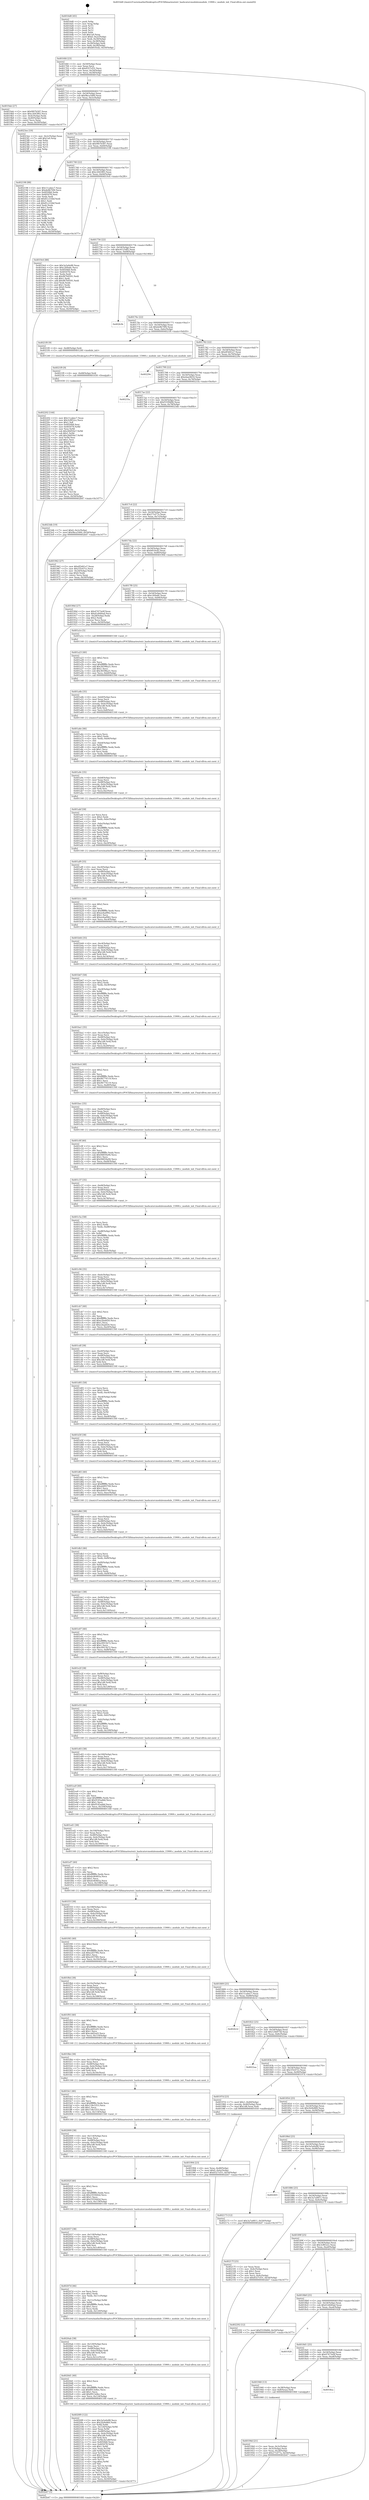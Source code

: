 digraph "0x4016d0" {
  label = "0x4016d0 (/mnt/c/Users/mathe/Desktop/tcc/POCII/binaries/extr_hashcatsrcmodulesmodule_15900.c_module_init_Final-ollvm.out::main(0))"
  labelloc = "t"
  node[shape=record]

  Entry [label="",width=0.3,height=0.3,shape=circle,fillcolor=black,style=filled]
  "0x4016fd" [label="{
     0x4016fd [23]\l
     | [instrs]\l
     &nbsp;&nbsp;0x4016fd \<+3\>: mov -0x50(%rbp),%eax\l
     &nbsp;&nbsp;0x401700 \<+2\>: mov %eax,%ecx\l
     &nbsp;&nbsp;0x401702 \<+6\>: sub $0x8327cf31,%ecx\l
     &nbsp;&nbsp;0x401708 \<+3\>: mov %eax,-0x54(%rbp)\l
     &nbsp;&nbsp;0x40170b \<+3\>: mov %ecx,-0x58(%rbp)\l
     &nbsp;&nbsp;0x40170e \<+6\>: je 00000000004019ab \<main+0x2db\>\l
  }"]
  "0x4019ab" [label="{
     0x4019ab [27]\l
     | [instrs]\l
     &nbsp;&nbsp;0x4019ab \<+5\>: mov $0x9f47b587,%eax\l
     &nbsp;&nbsp;0x4019b0 \<+5\>: mov $0xc2643f65,%ecx\l
     &nbsp;&nbsp;0x4019b5 \<+3\>: mov -0x4c(%rbp),%edx\l
     &nbsp;&nbsp;0x4019b8 \<+3\>: cmp -0x40(%rbp),%edx\l
     &nbsp;&nbsp;0x4019bb \<+3\>: cmovl %ecx,%eax\l
     &nbsp;&nbsp;0x4019be \<+3\>: mov %eax,-0x50(%rbp)\l
     &nbsp;&nbsp;0x4019c1 \<+5\>: jmp 0000000000402b47 \<main+0x1477\>\l
  }"]
  "0x401714" [label="{
     0x401714 [22]\l
     | [instrs]\l
     &nbsp;&nbsp;0x401714 \<+5\>: jmp 0000000000401719 \<main+0x49\>\l
     &nbsp;&nbsp;0x401719 \<+3\>: mov -0x54(%rbp),%eax\l
     &nbsp;&nbsp;0x40171c \<+5\>: sub $0x9bca1660,%eax\l
     &nbsp;&nbsp;0x401721 \<+3\>: mov %eax,-0x5c(%rbp)\l
     &nbsp;&nbsp;0x401724 \<+6\>: je 00000000004023ee \<main+0xd1e\>\l
  }"]
  Exit [label="",width=0.3,height=0.3,shape=circle,fillcolor=black,style=filled,peripheries=2]
  "0x4023ee" [label="{
     0x4023ee [19]\l
     | [instrs]\l
     &nbsp;&nbsp;0x4023ee \<+3\>: mov -0x2c(%rbp),%eax\l
     &nbsp;&nbsp;0x4023f1 \<+7\>: add $0x1a0,%rsp\l
     &nbsp;&nbsp;0x4023f8 \<+1\>: pop %rbx\l
     &nbsp;&nbsp;0x4023f9 \<+2\>: pop %r12\l
     &nbsp;&nbsp;0x4023fb \<+2\>: pop %r14\l
     &nbsp;&nbsp;0x4023fd \<+2\>: pop %r15\l
     &nbsp;&nbsp;0x4023ff \<+1\>: pop %rbp\l
     &nbsp;&nbsp;0x402400 \<+1\>: ret\l
  }"]
  "0x40172a" [label="{
     0x40172a [22]\l
     | [instrs]\l
     &nbsp;&nbsp;0x40172a \<+5\>: jmp 000000000040172f \<main+0x5f\>\l
     &nbsp;&nbsp;0x40172f \<+3\>: mov -0x54(%rbp),%eax\l
     &nbsp;&nbsp;0x401732 \<+5\>: sub $0x9f47b587,%eax\l
     &nbsp;&nbsp;0x401737 \<+3\>: mov %eax,-0x60(%rbp)\l
     &nbsp;&nbsp;0x40173a \<+6\>: je 0000000000402198 \<main+0xac8\>\l
  }"]
  "0x402202" [label="{
     0x402202 [144]\l
     | [instrs]\l
     &nbsp;&nbsp;0x402202 \<+5\>: mov $0x11cabec7,%eax\l
     &nbsp;&nbsp;0x402207 \<+5\>: mov $0x3cf852cc,%ecx\l
     &nbsp;&nbsp;0x40220c \<+2\>: mov $0x1,%dl\l
     &nbsp;&nbsp;0x40220e \<+7\>: mov 0x4050b8,%esi\l
     &nbsp;&nbsp;0x402215 \<+8\>: mov 0x405078,%r8d\l
     &nbsp;&nbsp;0x40221d \<+3\>: mov %esi,%r9d\l
     &nbsp;&nbsp;0x402220 \<+7\>: sub $0x266f50e7,%r9d\l
     &nbsp;&nbsp;0x402227 \<+4\>: sub $0x1,%r9d\l
     &nbsp;&nbsp;0x40222b \<+7\>: add $0x266f50e7,%r9d\l
     &nbsp;&nbsp;0x402232 \<+4\>: imul %r9d,%esi\l
     &nbsp;&nbsp;0x402236 \<+3\>: and $0x1,%esi\l
     &nbsp;&nbsp;0x402239 \<+3\>: cmp $0x0,%esi\l
     &nbsp;&nbsp;0x40223c \<+4\>: sete %r10b\l
     &nbsp;&nbsp;0x402240 \<+4\>: cmp $0xa,%r8d\l
     &nbsp;&nbsp;0x402244 \<+4\>: setl %r11b\l
     &nbsp;&nbsp;0x402248 \<+3\>: mov %r10b,%bl\l
     &nbsp;&nbsp;0x40224b \<+3\>: xor $0xff,%bl\l
     &nbsp;&nbsp;0x40224e \<+3\>: mov %r11b,%r14b\l
     &nbsp;&nbsp;0x402251 \<+4\>: xor $0xff,%r14b\l
     &nbsp;&nbsp;0x402255 \<+3\>: xor $0x1,%dl\l
     &nbsp;&nbsp;0x402258 \<+3\>: mov %bl,%r15b\l
     &nbsp;&nbsp;0x40225b \<+4\>: and $0xff,%r15b\l
     &nbsp;&nbsp;0x40225f \<+3\>: and %dl,%r10b\l
     &nbsp;&nbsp;0x402262 \<+3\>: mov %r14b,%r12b\l
     &nbsp;&nbsp;0x402265 \<+4\>: and $0xff,%r12b\l
     &nbsp;&nbsp;0x402269 \<+3\>: and %dl,%r11b\l
     &nbsp;&nbsp;0x40226c \<+3\>: or %r10b,%r15b\l
     &nbsp;&nbsp;0x40226f \<+3\>: or %r11b,%r12b\l
     &nbsp;&nbsp;0x402272 \<+3\>: xor %r12b,%r15b\l
     &nbsp;&nbsp;0x402275 \<+3\>: or %r14b,%bl\l
     &nbsp;&nbsp;0x402278 \<+3\>: xor $0xff,%bl\l
     &nbsp;&nbsp;0x40227b \<+3\>: or $0x1,%dl\l
     &nbsp;&nbsp;0x40227e \<+2\>: and %dl,%bl\l
     &nbsp;&nbsp;0x402280 \<+3\>: or %bl,%r15b\l
     &nbsp;&nbsp;0x402283 \<+4\>: test $0x1,%r15b\l
     &nbsp;&nbsp;0x402287 \<+3\>: cmovne %ecx,%eax\l
     &nbsp;&nbsp;0x40228a \<+3\>: mov %eax,-0x50(%rbp)\l
     &nbsp;&nbsp;0x40228d \<+5\>: jmp 0000000000402b47 \<main+0x1477\>\l
  }"]
  "0x402198" [label="{
     0x402198 [88]\l
     | [instrs]\l
     &nbsp;&nbsp;0x402198 \<+5\>: mov $0x11cabec7,%eax\l
     &nbsp;&nbsp;0x40219d \<+5\>: mov $0xde8b70f4,%ecx\l
     &nbsp;&nbsp;0x4021a2 \<+7\>: mov 0x4050b8,%edx\l
     &nbsp;&nbsp;0x4021a9 \<+7\>: mov 0x405078,%esi\l
     &nbsp;&nbsp;0x4021b0 \<+2\>: mov %edx,%edi\l
     &nbsp;&nbsp;0x4021b2 \<+6\>: add $0x81c216bf,%edi\l
     &nbsp;&nbsp;0x4021b8 \<+3\>: sub $0x1,%edi\l
     &nbsp;&nbsp;0x4021bb \<+6\>: sub $0x81c216bf,%edi\l
     &nbsp;&nbsp;0x4021c1 \<+3\>: imul %edi,%edx\l
     &nbsp;&nbsp;0x4021c4 \<+3\>: and $0x1,%edx\l
     &nbsp;&nbsp;0x4021c7 \<+3\>: cmp $0x0,%edx\l
     &nbsp;&nbsp;0x4021ca \<+4\>: sete %r8b\l
     &nbsp;&nbsp;0x4021ce \<+3\>: cmp $0xa,%esi\l
     &nbsp;&nbsp;0x4021d1 \<+4\>: setl %r9b\l
     &nbsp;&nbsp;0x4021d5 \<+3\>: mov %r8b,%r10b\l
     &nbsp;&nbsp;0x4021d8 \<+3\>: and %r9b,%r10b\l
     &nbsp;&nbsp;0x4021db \<+3\>: xor %r9b,%r8b\l
     &nbsp;&nbsp;0x4021de \<+3\>: or %r8b,%r10b\l
     &nbsp;&nbsp;0x4021e1 \<+4\>: test $0x1,%r10b\l
     &nbsp;&nbsp;0x4021e5 \<+3\>: cmovne %ecx,%eax\l
     &nbsp;&nbsp;0x4021e8 \<+3\>: mov %eax,-0x50(%rbp)\l
     &nbsp;&nbsp;0x4021eb \<+5\>: jmp 0000000000402b47 \<main+0x1477\>\l
  }"]
  "0x401740" [label="{
     0x401740 [22]\l
     | [instrs]\l
     &nbsp;&nbsp;0x401740 \<+5\>: jmp 0000000000401745 \<main+0x75\>\l
     &nbsp;&nbsp;0x401745 \<+3\>: mov -0x54(%rbp),%eax\l
     &nbsp;&nbsp;0x401748 \<+5\>: sub $0xc2643f65,%eax\l
     &nbsp;&nbsp;0x40174d \<+3\>: mov %eax,-0x64(%rbp)\l
     &nbsp;&nbsp;0x401750 \<+6\>: je 00000000004019c6 \<main+0x2f6\>\l
  }"]
  "0x4021f9" [label="{
     0x4021f9 [9]\l
     | [instrs]\l
     &nbsp;&nbsp;0x4021f9 \<+4\>: mov -0x48(%rbp),%rdi\l
     &nbsp;&nbsp;0x4021fd \<+5\>: call 0000000000401030 \<free@plt\>\l
     | [calls]\l
     &nbsp;&nbsp;0x401030 \{1\} (unknown)\l
  }"]
  "0x4019c6" [label="{
     0x4019c6 [88]\l
     | [instrs]\l
     &nbsp;&nbsp;0x4019c6 \<+5\>: mov $0x3a5a0e88,%eax\l
     &nbsp;&nbsp;0x4019cb \<+5\>: mov $0xc269a8c,%ecx\l
     &nbsp;&nbsp;0x4019d0 \<+7\>: mov 0x4050b8,%edx\l
     &nbsp;&nbsp;0x4019d7 \<+7\>: mov 0x405078,%esi\l
     &nbsp;&nbsp;0x4019de \<+2\>: mov %edx,%edi\l
     &nbsp;&nbsp;0x4019e0 \<+6\>: sub $0x967b9591,%edi\l
     &nbsp;&nbsp;0x4019e6 \<+3\>: sub $0x1,%edi\l
     &nbsp;&nbsp;0x4019e9 \<+6\>: add $0x967b9591,%edi\l
     &nbsp;&nbsp;0x4019ef \<+3\>: imul %edi,%edx\l
     &nbsp;&nbsp;0x4019f2 \<+3\>: and $0x1,%edx\l
     &nbsp;&nbsp;0x4019f5 \<+3\>: cmp $0x0,%edx\l
     &nbsp;&nbsp;0x4019f8 \<+4\>: sete %r8b\l
     &nbsp;&nbsp;0x4019fc \<+3\>: cmp $0xa,%esi\l
     &nbsp;&nbsp;0x4019ff \<+4\>: setl %r9b\l
     &nbsp;&nbsp;0x401a03 \<+3\>: mov %r8b,%r10b\l
     &nbsp;&nbsp;0x401a06 \<+3\>: and %r9b,%r10b\l
     &nbsp;&nbsp;0x401a09 \<+3\>: xor %r9b,%r8b\l
     &nbsp;&nbsp;0x401a0c \<+3\>: or %r8b,%r10b\l
     &nbsp;&nbsp;0x401a0f \<+4\>: test $0x1,%r10b\l
     &nbsp;&nbsp;0x401a13 \<+3\>: cmovne %ecx,%eax\l
     &nbsp;&nbsp;0x401a16 \<+3\>: mov %eax,-0x50(%rbp)\l
     &nbsp;&nbsp;0x401a19 \<+5\>: jmp 0000000000402b47 \<main+0x1477\>\l
  }"]
  "0x401756" [label="{
     0x401756 [22]\l
     | [instrs]\l
     &nbsp;&nbsp;0x401756 \<+5\>: jmp 000000000040175b \<main+0x8b\>\l
     &nbsp;&nbsp;0x40175b \<+3\>: mov -0x54(%rbp),%eax\l
     &nbsp;&nbsp;0x40175e \<+5\>: sub $0xc6125df5,%eax\l
     &nbsp;&nbsp;0x401763 \<+3\>: mov %eax,-0x68(%rbp)\l
     &nbsp;&nbsp;0x401766 \<+6\>: je 0000000000402b3b \<main+0x146b\>\l
  }"]
  "0x4020f9" [label="{
     0x4020f9 [122]\l
     | [instrs]\l
     &nbsp;&nbsp;0x4020f9 \<+5\>: mov $0x3a5a0e88,%ecx\l
     &nbsp;&nbsp;0x4020fe \<+5\>: mov $0x2fa9e860,%edx\l
     &nbsp;&nbsp;0x402103 \<+3\>: xor %r8d,%r8d\l
     &nbsp;&nbsp;0x402106 \<+7\>: mov -0x124(%rbp),%r9d\l
     &nbsp;&nbsp;0x40210d \<+4\>: imul %eax,%r9d\l
     &nbsp;&nbsp;0x402111 \<+4\>: mov -0x48(%rbp),%rsi\l
     &nbsp;&nbsp;0x402115 \<+4\>: movslq -0x4c(%rbp),%rdi\l
     &nbsp;&nbsp;0x402119 \<+7\>: imul $0x1d8,%rdi,%rdi\l
     &nbsp;&nbsp;0x402120 \<+3\>: add %rdi,%rsi\l
     &nbsp;&nbsp;0x402123 \<+7\>: mov %r9d,0x1d0(%rsi)\l
     &nbsp;&nbsp;0x40212a \<+7\>: mov 0x4050b8,%eax\l
     &nbsp;&nbsp;0x402131 \<+8\>: mov 0x405078,%r9d\l
     &nbsp;&nbsp;0x402139 \<+4\>: sub $0x1,%r8d\l
     &nbsp;&nbsp;0x40213d \<+3\>: mov %eax,%r10d\l
     &nbsp;&nbsp;0x402140 \<+3\>: add %r8d,%r10d\l
     &nbsp;&nbsp;0x402143 \<+4\>: imul %r10d,%eax\l
     &nbsp;&nbsp;0x402147 \<+3\>: and $0x1,%eax\l
     &nbsp;&nbsp;0x40214a \<+3\>: cmp $0x0,%eax\l
     &nbsp;&nbsp;0x40214d \<+4\>: sete %r11b\l
     &nbsp;&nbsp;0x402151 \<+4\>: cmp $0xa,%r9d\l
     &nbsp;&nbsp;0x402155 \<+3\>: setl %bl\l
     &nbsp;&nbsp;0x402158 \<+3\>: mov %r11b,%r14b\l
     &nbsp;&nbsp;0x40215b \<+3\>: and %bl,%r14b\l
     &nbsp;&nbsp;0x40215e \<+3\>: xor %bl,%r11b\l
     &nbsp;&nbsp;0x402161 \<+3\>: or %r11b,%r14b\l
     &nbsp;&nbsp;0x402164 \<+4\>: test $0x1,%r14b\l
     &nbsp;&nbsp;0x402168 \<+3\>: cmovne %edx,%ecx\l
     &nbsp;&nbsp;0x40216b \<+3\>: mov %ecx,-0x50(%rbp)\l
     &nbsp;&nbsp;0x40216e \<+5\>: jmp 0000000000402b47 \<main+0x1477\>\l
  }"]
  "0x402b3b" [label="{
     0x402b3b\l
  }", style=dashed]
  "0x40176c" [label="{
     0x40176c [22]\l
     | [instrs]\l
     &nbsp;&nbsp;0x40176c \<+5\>: jmp 0000000000401771 \<main+0xa1\>\l
     &nbsp;&nbsp;0x401771 \<+3\>: mov -0x54(%rbp),%eax\l
     &nbsp;&nbsp;0x401774 \<+5\>: sub $0xde8b70f4,%eax\l
     &nbsp;&nbsp;0x401779 \<+3\>: mov %eax,-0x6c(%rbp)\l
     &nbsp;&nbsp;0x40177c \<+6\>: je 00000000004021f0 \<main+0xb20\>\l
  }"]
  "0x4020d1" [label="{
     0x4020d1 [40]\l
     | [instrs]\l
     &nbsp;&nbsp;0x4020d1 \<+5\>: mov $0x2,%ecx\l
     &nbsp;&nbsp;0x4020d6 \<+1\>: cltd\l
     &nbsp;&nbsp;0x4020d7 \<+2\>: idiv %ecx\l
     &nbsp;&nbsp;0x4020d9 \<+6\>: imul $0xfffffffe,%edx,%ecx\l
     &nbsp;&nbsp;0x4020df \<+6\>: sub $0x8913e8ec,%ecx\l
     &nbsp;&nbsp;0x4020e5 \<+3\>: add $0x1,%ecx\l
     &nbsp;&nbsp;0x4020e8 \<+6\>: add $0x8913e8ec,%ecx\l
     &nbsp;&nbsp;0x4020ee \<+6\>: mov %ecx,-0x124(%rbp)\l
     &nbsp;&nbsp;0x4020f4 \<+5\>: call 0000000000401160 \<next_i\>\l
     | [calls]\l
     &nbsp;&nbsp;0x401160 \{1\} (/mnt/c/Users/mathe/Desktop/tcc/POCII/binaries/extr_hashcatsrcmodulesmodule_15900.c_module_init_Final-ollvm.out::next_i)\l
  }"]
  "0x4021f0" [label="{
     0x4021f0 [9]\l
     | [instrs]\l
     &nbsp;&nbsp;0x4021f0 \<+4\>: mov -0x48(%rbp),%rdi\l
     &nbsp;&nbsp;0x4021f4 \<+5\>: call 0000000000401240 \<module_init\>\l
     | [calls]\l
     &nbsp;&nbsp;0x401240 \{1\} (/mnt/c/Users/mathe/Desktop/tcc/POCII/binaries/extr_hashcatsrcmodulesmodule_15900.c_module_init_Final-ollvm.out::module_init)\l
  }"]
  "0x401782" [label="{
     0x401782 [22]\l
     | [instrs]\l
     &nbsp;&nbsp;0x401782 \<+5\>: jmp 0000000000401787 \<main+0xb7\>\l
     &nbsp;&nbsp;0x401787 \<+3\>: mov -0x54(%rbp),%eax\l
     &nbsp;&nbsp;0x40178a \<+5\>: sub $0xdf3d41a7,%eax\l
     &nbsp;&nbsp;0x40178f \<+3\>: mov %eax,-0x70(%rbp)\l
     &nbsp;&nbsp;0x401792 \<+6\>: je 000000000040229e \<main+0xbce\>\l
  }"]
  "0x4020ab" [label="{
     0x4020ab [38]\l
     | [instrs]\l
     &nbsp;&nbsp;0x4020ab \<+6\>: mov -0x120(%rbp),%ecx\l
     &nbsp;&nbsp;0x4020b1 \<+3\>: imul %eax,%ecx\l
     &nbsp;&nbsp;0x4020b4 \<+4\>: mov -0x48(%rbp),%rsi\l
     &nbsp;&nbsp;0x4020b8 \<+4\>: movslq -0x4c(%rbp),%rdi\l
     &nbsp;&nbsp;0x4020bc \<+7\>: imul $0x1d8,%rdi,%rdi\l
     &nbsp;&nbsp;0x4020c3 \<+3\>: add %rdi,%rsi\l
     &nbsp;&nbsp;0x4020c6 \<+6\>: mov %ecx,0x1cc(%rsi)\l
     &nbsp;&nbsp;0x4020cc \<+5\>: call 0000000000401160 \<next_i\>\l
     | [calls]\l
     &nbsp;&nbsp;0x401160 \{1\} (/mnt/c/Users/mathe/Desktop/tcc/POCII/binaries/extr_hashcatsrcmodulesmodule_15900.c_module_init_Final-ollvm.out::next_i)\l
  }"]
  "0x40229e" [label="{
     0x40229e\l
  }", style=dashed]
  "0x401798" [label="{
     0x401798 [22]\l
     | [instrs]\l
     &nbsp;&nbsp;0x401798 \<+5\>: jmp 000000000040179d \<main+0xcd\>\l
     &nbsp;&nbsp;0x40179d \<+3\>: mov -0x54(%rbp),%eax\l
     &nbsp;&nbsp;0x4017a0 \<+5\>: sub $0xebae9616,%eax\l
     &nbsp;&nbsp;0x4017a5 \<+3\>: mov %eax,-0x74(%rbp)\l
     &nbsp;&nbsp;0x4017a8 \<+6\>: je 000000000040233a \<main+0xc6a\>\l
  }"]
  "0x40207d" [label="{
     0x40207d [46]\l
     | [instrs]\l
     &nbsp;&nbsp;0x40207d \<+2\>: xor %ecx,%ecx\l
     &nbsp;&nbsp;0x40207f \<+5\>: mov $0x2,%edx\l
     &nbsp;&nbsp;0x402084 \<+6\>: mov %edx,-0x11c(%rbp)\l
     &nbsp;&nbsp;0x40208a \<+1\>: cltd\l
     &nbsp;&nbsp;0x40208b \<+7\>: mov -0x11c(%rbp),%r8d\l
     &nbsp;&nbsp;0x402092 \<+3\>: idiv %r8d\l
     &nbsp;&nbsp;0x402095 \<+6\>: imul $0xfffffffe,%edx,%edx\l
     &nbsp;&nbsp;0x40209b \<+3\>: sub $0x1,%ecx\l
     &nbsp;&nbsp;0x40209e \<+2\>: sub %ecx,%edx\l
     &nbsp;&nbsp;0x4020a0 \<+6\>: mov %edx,-0x120(%rbp)\l
     &nbsp;&nbsp;0x4020a6 \<+5\>: call 0000000000401160 \<next_i\>\l
     | [calls]\l
     &nbsp;&nbsp;0x401160 \{1\} (/mnt/c/Users/mathe/Desktop/tcc/POCII/binaries/extr_hashcatsrcmodulesmodule_15900.c_module_init_Final-ollvm.out::next_i)\l
  }"]
  "0x40233a" [label="{
     0x40233a\l
  }", style=dashed]
  "0x4017ae" [label="{
     0x4017ae [22]\l
     | [instrs]\l
     &nbsp;&nbsp;0x4017ae \<+5\>: jmp 00000000004017b3 \<main+0xe3\>\l
     &nbsp;&nbsp;0x4017b3 \<+3\>: mov -0x54(%rbp),%eax\l
     &nbsp;&nbsp;0x4017b6 \<+5\>: sub $0xf3109d06,%eax\l
     &nbsp;&nbsp;0x4017bb \<+3\>: mov %eax,-0x78(%rbp)\l
     &nbsp;&nbsp;0x4017be \<+6\>: je 00000000004023db \<main+0xd0b\>\l
  }"]
  "0x402057" [label="{
     0x402057 [38]\l
     | [instrs]\l
     &nbsp;&nbsp;0x402057 \<+6\>: mov -0x118(%rbp),%ecx\l
     &nbsp;&nbsp;0x40205d \<+3\>: imul %eax,%ecx\l
     &nbsp;&nbsp;0x402060 \<+4\>: mov -0x48(%rbp),%rsi\l
     &nbsp;&nbsp;0x402064 \<+4\>: movslq -0x4c(%rbp),%rdi\l
     &nbsp;&nbsp;0x402068 \<+7\>: imul $0x1d8,%rdi,%rdi\l
     &nbsp;&nbsp;0x40206f \<+3\>: add %rdi,%rsi\l
     &nbsp;&nbsp;0x402072 \<+6\>: mov %ecx,0x1c8(%rsi)\l
     &nbsp;&nbsp;0x402078 \<+5\>: call 0000000000401160 \<next_i\>\l
     | [calls]\l
     &nbsp;&nbsp;0x401160 \{1\} (/mnt/c/Users/mathe/Desktop/tcc/POCII/binaries/extr_hashcatsrcmodulesmodule_15900.c_module_init_Final-ollvm.out::next_i)\l
  }"]
  "0x4023db" [label="{
     0x4023db [19]\l
     | [instrs]\l
     &nbsp;&nbsp;0x4023db \<+7\>: movl $0x0,-0x2c(%rbp)\l
     &nbsp;&nbsp;0x4023e2 \<+7\>: movl $0x9bca1660,-0x50(%rbp)\l
     &nbsp;&nbsp;0x4023e9 \<+5\>: jmp 0000000000402b47 \<main+0x1477\>\l
  }"]
  "0x4017c4" [label="{
     0x4017c4 [22]\l
     | [instrs]\l
     &nbsp;&nbsp;0x4017c4 \<+5\>: jmp 00000000004017c9 \<main+0xf9\>\l
     &nbsp;&nbsp;0x4017c9 \<+3\>: mov -0x54(%rbp),%eax\l
     &nbsp;&nbsp;0x4017cc \<+5\>: sub $0x271d77a,%eax\l
     &nbsp;&nbsp;0x4017d1 \<+3\>: mov %eax,-0x7c(%rbp)\l
     &nbsp;&nbsp;0x4017d4 \<+6\>: je 0000000000401962 \<main+0x292\>\l
  }"]
  "0x40202f" [label="{
     0x40202f [40]\l
     | [instrs]\l
     &nbsp;&nbsp;0x40202f \<+5\>: mov $0x2,%ecx\l
     &nbsp;&nbsp;0x402034 \<+1\>: cltd\l
     &nbsp;&nbsp;0x402035 \<+2\>: idiv %ecx\l
     &nbsp;&nbsp;0x402037 \<+6\>: imul $0xfffffffe,%edx,%ecx\l
     &nbsp;&nbsp;0x40203d \<+6\>: sub $0x23550d2d,%ecx\l
     &nbsp;&nbsp;0x402043 \<+3\>: add $0x1,%ecx\l
     &nbsp;&nbsp;0x402046 \<+6\>: add $0x23550d2d,%ecx\l
     &nbsp;&nbsp;0x40204c \<+6\>: mov %ecx,-0x118(%rbp)\l
     &nbsp;&nbsp;0x402052 \<+5\>: call 0000000000401160 \<next_i\>\l
     | [calls]\l
     &nbsp;&nbsp;0x401160 \{1\} (/mnt/c/Users/mathe/Desktop/tcc/POCII/binaries/extr_hashcatsrcmodulesmodule_15900.c_module_init_Final-ollvm.out::next_i)\l
  }"]
  "0x401962" [label="{
     0x401962 [27]\l
     | [instrs]\l
     &nbsp;&nbsp;0x401962 \<+5\>: mov $0xdf3d41a7,%eax\l
     &nbsp;&nbsp;0x401967 \<+5\>: mov $0x1f3c67cc,%ecx\l
     &nbsp;&nbsp;0x40196c \<+3\>: mov -0x24(%rbp),%edx\l
     &nbsp;&nbsp;0x40196f \<+3\>: cmp $0x0,%edx\l
     &nbsp;&nbsp;0x401972 \<+3\>: cmove %ecx,%eax\l
     &nbsp;&nbsp;0x401975 \<+3\>: mov %eax,-0x50(%rbp)\l
     &nbsp;&nbsp;0x401978 \<+5\>: jmp 0000000000402b47 \<main+0x1477\>\l
  }"]
  "0x4017da" [label="{
     0x4017da [22]\l
     | [instrs]\l
     &nbsp;&nbsp;0x4017da \<+5\>: jmp 00000000004017df \<main+0x10f\>\l
     &nbsp;&nbsp;0x4017df \<+3\>: mov -0x54(%rbp),%eax\l
     &nbsp;&nbsp;0x4017e2 \<+5\>: sub $0xb810cd2,%eax\l
     &nbsp;&nbsp;0x4017e7 \<+3\>: mov %eax,-0x80(%rbp)\l
     &nbsp;&nbsp;0x4017ea \<+6\>: je 000000000040190d \<main+0x23d\>\l
  }"]
  "0x402009" [label="{
     0x402009 [38]\l
     | [instrs]\l
     &nbsp;&nbsp;0x402009 \<+6\>: mov -0x114(%rbp),%ecx\l
     &nbsp;&nbsp;0x40200f \<+3\>: imul %eax,%ecx\l
     &nbsp;&nbsp;0x402012 \<+4\>: mov -0x48(%rbp),%rsi\l
     &nbsp;&nbsp;0x402016 \<+4\>: movslq -0x4c(%rbp),%rdi\l
     &nbsp;&nbsp;0x40201a \<+7\>: imul $0x1d8,%rdi,%rdi\l
     &nbsp;&nbsp;0x402021 \<+3\>: add %rdi,%rsi\l
     &nbsp;&nbsp;0x402024 \<+6\>: mov %ecx,0x190(%rsi)\l
     &nbsp;&nbsp;0x40202a \<+5\>: call 0000000000401160 \<next_i\>\l
     | [calls]\l
     &nbsp;&nbsp;0x401160 \{1\} (/mnt/c/Users/mathe/Desktop/tcc/POCII/binaries/extr_hashcatsrcmodulesmodule_15900.c_module_init_Final-ollvm.out::next_i)\l
  }"]
  "0x40190d" [label="{
     0x40190d [27]\l
     | [instrs]\l
     &nbsp;&nbsp;0x40190d \<+5\>: mov $0x47473e0f,%eax\l
     &nbsp;&nbsp;0x401912 \<+5\>: mov $0x41d440ad,%ecx\l
     &nbsp;&nbsp;0x401917 \<+3\>: mov -0x28(%rbp),%edx\l
     &nbsp;&nbsp;0x40191a \<+3\>: cmp $0x2,%edx\l
     &nbsp;&nbsp;0x40191d \<+3\>: cmovne %ecx,%eax\l
     &nbsp;&nbsp;0x401920 \<+3\>: mov %eax,-0x50(%rbp)\l
     &nbsp;&nbsp;0x401923 \<+5\>: jmp 0000000000402b47 \<main+0x1477\>\l
  }"]
  "0x4017f0" [label="{
     0x4017f0 [25]\l
     | [instrs]\l
     &nbsp;&nbsp;0x4017f0 \<+5\>: jmp 00000000004017f5 \<main+0x125\>\l
     &nbsp;&nbsp;0x4017f5 \<+3\>: mov -0x54(%rbp),%eax\l
     &nbsp;&nbsp;0x4017f8 \<+5\>: sub $0xc269a8c,%eax\l
     &nbsp;&nbsp;0x4017fd \<+6\>: mov %eax,-0x84(%rbp)\l
     &nbsp;&nbsp;0x401803 \<+6\>: je 0000000000401a1e \<main+0x34e\>\l
  }"]
  "0x402b47" [label="{
     0x402b47 [5]\l
     | [instrs]\l
     &nbsp;&nbsp;0x402b47 \<+5\>: jmp 00000000004016fd \<main+0x2d\>\l
  }"]
  "0x4016d0" [label="{
     0x4016d0 [45]\l
     | [instrs]\l
     &nbsp;&nbsp;0x4016d0 \<+1\>: push %rbp\l
     &nbsp;&nbsp;0x4016d1 \<+3\>: mov %rsp,%rbp\l
     &nbsp;&nbsp;0x4016d4 \<+2\>: push %r15\l
     &nbsp;&nbsp;0x4016d6 \<+2\>: push %r14\l
     &nbsp;&nbsp;0x4016d8 \<+2\>: push %r12\l
     &nbsp;&nbsp;0x4016da \<+1\>: push %rbx\l
     &nbsp;&nbsp;0x4016db \<+7\>: sub $0x1a0,%rsp\l
     &nbsp;&nbsp;0x4016e2 \<+7\>: movl $0x0,-0x2c(%rbp)\l
     &nbsp;&nbsp;0x4016e9 \<+3\>: mov %edi,-0x30(%rbp)\l
     &nbsp;&nbsp;0x4016ec \<+4\>: mov %rsi,-0x38(%rbp)\l
     &nbsp;&nbsp;0x4016f0 \<+3\>: mov -0x30(%rbp),%edi\l
     &nbsp;&nbsp;0x4016f3 \<+3\>: mov %edi,-0x28(%rbp)\l
     &nbsp;&nbsp;0x4016f6 \<+7\>: movl $0xb810cd2,-0x50(%rbp)\l
  }"]
  "0x401fe1" [label="{
     0x401fe1 [40]\l
     | [instrs]\l
     &nbsp;&nbsp;0x401fe1 \<+5\>: mov $0x2,%ecx\l
     &nbsp;&nbsp;0x401fe6 \<+1\>: cltd\l
     &nbsp;&nbsp;0x401fe7 \<+2\>: idiv %ecx\l
     &nbsp;&nbsp;0x401fe9 \<+6\>: imul $0xfffffffe,%edx,%ecx\l
     &nbsp;&nbsp;0x401fef \<+6\>: sub $0x118e3353,%ecx\l
     &nbsp;&nbsp;0x401ff5 \<+3\>: add $0x1,%ecx\l
     &nbsp;&nbsp;0x401ff8 \<+6\>: add $0x118e3353,%ecx\l
     &nbsp;&nbsp;0x401ffe \<+6\>: mov %ecx,-0x114(%rbp)\l
     &nbsp;&nbsp;0x402004 \<+5\>: call 0000000000401160 \<next_i\>\l
     | [calls]\l
     &nbsp;&nbsp;0x401160 \{1\} (/mnt/c/Users/mathe/Desktop/tcc/POCII/binaries/extr_hashcatsrcmodulesmodule_15900.c_module_init_Final-ollvm.out::next_i)\l
  }"]
  "0x401a1e" [label="{
     0x401a1e [5]\l
     | [instrs]\l
     &nbsp;&nbsp;0x401a1e \<+5\>: call 0000000000401160 \<next_i\>\l
     | [calls]\l
     &nbsp;&nbsp;0x401160 \{1\} (/mnt/c/Users/mathe/Desktop/tcc/POCII/binaries/extr_hashcatsrcmodulesmodule_15900.c_module_init_Final-ollvm.out::next_i)\l
  }"]
  "0x401809" [label="{
     0x401809 [25]\l
     | [instrs]\l
     &nbsp;&nbsp;0x401809 \<+5\>: jmp 000000000040180e \<main+0x13e\>\l
     &nbsp;&nbsp;0x40180e \<+3\>: mov -0x54(%rbp),%eax\l
     &nbsp;&nbsp;0x401811 \<+5\>: sub $0x11cabec7,%eax\l
     &nbsp;&nbsp;0x401816 \<+6\>: mov %eax,-0x88(%rbp)\l
     &nbsp;&nbsp;0x40181c \<+6\>: je 0000000000402b1d \<main+0x144d\>\l
  }"]
  "0x401fbb" [label="{
     0x401fbb [38]\l
     | [instrs]\l
     &nbsp;&nbsp;0x401fbb \<+6\>: mov -0x110(%rbp),%ecx\l
     &nbsp;&nbsp;0x401fc1 \<+3\>: imul %eax,%ecx\l
     &nbsp;&nbsp;0x401fc4 \<+4\>: mov -0x48(%rbp),%rsi\l
     &nbsp;&nbsp;0x401fc8 \<+4\>: movslq -0x4c(%rbp),%rdi\l
     &nbsp;&nbsp;0x401fcc \<+7\>: imul $0x1d8,%rdi,%rdi\l
     &nbsp;&nbsp;0x401fd3 \<+3\>: add %rdi,%rsi\l
     &nbsp;&nbsp;0x401fd6 \<+6\>: mov %ecx,0x18c(%rsi)\l
     &nbsp;&nbsp;0x401fdc \<+5\>: call 0000000000401160 \<next_i\>\l
     | [calls]\l
     &nbsp;&nbsp;0x401160 \{1\} (/mnt/c/Users/mathe/Desktop/tcc/POCII/binaries/extr_hashcatsrcmodulesmodule_15900.c_module_init_Final-ollvm.out::next_i)\l
  }"]
  "0x402b1d" [label="{
     0x402b1d\l
  }", style=dashed]
  "0x401822" [label="{
     0x401822 [25]\l
     | [instrs]\l
     &nbsp;&nbsp;0x401822 \<+5\>: jmp 0000000000401827 \<main+0x157\>\l
     &nbsp;&nbsp;0x401827 \<+3\>: mov -0x54(%rbp),%eax\l
     &nbsp;&nbsp;0x40182a \<+5\>: sub $0x124df73d,%eax\l
     &nbsp;&nbsp;0x40182f \<+6\>: mov %eax,-0x8c(%rbp)\l
     &nbsp;&nbsp;0x401835 \<+6\>: je 00000000004022aa \<main+0xbda\>\l
  }"]
  "0x401f93" [label="{
     0x401f93 [40]\l
     | [instrs]\l
     &nbsp;&nbsp;0x401f93 \<+5\>: mov $0x2,%ecx\l
     &nbsp;&nbsp;0x401f98 \<+1\>: cltd\l
     &nbsp;&nbsp;0x401f99 \<+2\>: idiv %ecx\l
     &nbsp;&nbsp;0x401f9b \<+6\>: imul $0xfffffffe,%edx,%ecx\l
     &nbsp;&nbsp;0x401fa1 \<+6\>: sub $0xcabf2ed3,%ecx\l
     &nbsp;&nbsp;0x401fa7 \<+3\>: add $0x1,%ecx\l
     &nbsp;&nbsp;0x401faa \<+6\>: add $0xcabf2ed3,%ecx\l
     &nbsp;&nbsp;0x401fb0 \<+6\>: mov %ecx,-0x110(%rbp)\l
     &nbsp;&nbsp;0x401fb6 \<+5\>: call 0000000000401160 \<next_i\>\l
     | [calls]\l
     &nbsp;&nbsp;0x401160 \{1\} (/mnt/c/Users/mathe/Desktop/tcc/POCII/binaries/extr_hashcatsrcmodulesmodule_15900.c_module_init_Final-ollvm.out::next_i)\l
  }"]
  "0x4022aa" [label="{
     0x4022aa\l
  }", style=dashed]
  "0x40183b" [label="{
     0x40183b [25]\l
     | [instrs]\l
     &nbsp;&nbsp;0x40183b \<+5\>: jmp 0000000000401840 \<main+0x170\>\l
     &nbsp;&nbsp;0x401840 \<+3\>: mov -0x54(%rbp),%eax\l
     &nbsp;&nbsp;0x401843 \<+5\>: sub $0x1f3c67cc,%eax\l
     &nbsp;&nbsp;0x401848 \<+6\>: mov %eax,-0x90(%rbp)\l
     &nbsp;&nbsp;0x40184e \<+6\>: je 000000000040197d \<main+0x2ad\>\l
  }"]
  "0x401f6d" [label="{
     0x401f6d [38]\l
     | [instrs]\l
     &nbsp;&nbsp;0x401f6d \<+6\>: mov -0x10c(%rbp),%ecx\l
     &nbsp;&nbsp;0x401f73 \<+3\>: imul %eax,%ecx\l
     &nbsp;&nbsp;0x401f76 \<+4\>: mov -0x48(%rbp),%rsi\l
     &nbsp;&nbsp;0x401f7a \<+4\>: movslq -0x4c(%rbp),%rdi\l
     &nbsp;&nbsp;0x401f7e \<+7\>: imul $0x1d8,%rdi,%rdi\l
     &nbsp;&nbsp;0x401f85 \<+3\>: add %rdi,%rsi\l
     &nbsp;&nbsp;0x401f88 \<+6\>: mov %ecx,0x188(%rsi)\l
     &nbsp;&nbsp;0x401f8e \<+5\>: call 0000000000401160 \<next_i\>\l
     | [calls]\l
     &nbsp;&nbsp;0x401160 \{1\} (/mnt/c/Users/mathe/Desktop/tcc/POCII/binaries/extr_hashcatsrcmodulesmodule_15900.c_module_init_Final-ollvm.out::next_i)\l
  }"]
  "0x40197d" [label="{
     0x40197d [23]\l
     | [instrs]\l
     &nbsp;&nbsp;0x40197d \<+7\>: movl $0x1,-0x40(%rbp)\l
     &nbsp;&nbsp;0x401984 \<+4\>: movslq -0x40(%rbp),%rax\l
     &nbsp;&nbsp;0x401988 \<+7\>: imul $0x1d8,%rax,%rdi\l
     &nbsp;&nbsp;0x40198f \<+5\>: call 0000000000401050 \<malloc@plt\>\l
     | [calls]\l
     &nbsp;&nbsp;0x401050 \{1\} (unknown)\l
  }"]
  "0x401854" [label="{
     0x401854 [25]\l
     | [instrs]\l
     &nbsp;&nbsp;0x401854 \<+5\>: jmp 0000000000401859 \<main+0x189\>\l
     &nbsp;&nbsp;0x401859 \<+3\>: mov -0x54(%rbp),%eax\l
     &nbsp;&nbsp;0x40185c \<+5\>: sub $0x2fa9e860,%eax\l
     &nbsp;&nbsp;0x401861 \<+6\>: mov %eax,-0x94(%rbp)\l
     &nbsp;&nbsp;0x401867 \<+6\>: je 0000000000402173 \<main+0xaa3\>\l
  }"]
  "0x401f45" [label="{
     0x401f45 [40]\l
     | [instrs]\l
     &nbsp;&nbsp;0x401f45 \<+5\>: mov $0x2,%ecx\l
     &nbsp;&nbsp;0x401f4a \<+1\>: cltd\l
     &nbsp;&nbsp;0x401f4b \<+2\>: idiv %ecx\l
     &nbsp;&nbsp;0x401f4d \<+6\>: imul $0xfffffffe,%edx,%ecx\l
     &nbsp;&nbsp;0x401f53 \<+6\>: sub $0xe2f379f2,%ecx\l
     &nbsp;&nbsp;0x401f59 \<+3\>: add $0x1,%ecx\l
     &nbsp;&nbsp;0x401f5c \<+6\>: add $0xe2f379f2,%ecx\l
     &nbsp;&nbsp;0x401f62 \<+6\>: mov %ecx,-0x10c(%rbp)\l
     &nbsp;&nbsp;0x401f68 \<+5\>: call 0000000000401160 \<next_i\>\l
     | [calls]\l
     &nbsp;&nbsp;0x401160 \{1\} (/mnt/c/Users/mathe/Desktop/tcc/POCII/binaries/extr_hashcatsrcmodulesmodule_15900.c_module_init_Final-ollvm.out::next_i)\l
  }"]
  "0x402173" [label="{
     0x402173 [12]\l
     | [instrs]\l
     &nbsp;&nbsp;0x402173 \<+7\>: movl $0x3a7a0811,-0x50(%rbp)\l
     &nbsp;&nbsp;0x40217a \<+5\>: jmp 0000000000402b47 \<main+0x1477\>\l
  }"]
  "0x40186d" [label="{
     0x40186d [25]\l
     | [instrs]\l
     &nbsp;&nbsp;0x40186d \<+5\>: jmp 0000000000401872 \<main+0x1a2\>\l
     &nbsp;&nbsp;0x401872 \<+3\>: mov -0x54(%rbp),%eax\l
     &nbsp;&nbsp;0x401875 \<+5\>: sub $0x3a5a0e88,%eax\l
     &nbsp;&nbsp;0x40187a \<+6\>: mov %eax,-0x98(%rbp)\l
     &nbsp;&nbsp;0x401880 \<+6\>: je 0000000000402401 \<main+0xd31\>\l
  }"]
  "0x401f1f" [label="{
     0x401f1f [38]\l
     | [instrs]\l
     &nbsp;&nbsp;0x401f1f \<+6\>: mov -0x108(%rbp),%ecx\l
     &nbsp;&nbsp;0x401f25 \<+3\>: imul %eax,%ecx\l
     &nbsp;&nbsp;0x401f28 \<+4\>: mov -0x48(%rbp),%rsi\l
     &nbsp;&nbsp;0x401f2c \<+4\>: movslq -0x4c(%rbp),%rdi\l
     &nbsp;&nbsp;0x401f30 \<+7\>: imul $0x1d8,%rdi,%rdi\l
     &nbsp;&nbsp;0x401f37 \<+3\>: add %rdi,%rsi\l
     &nbsp;&nbsp;0x401f3a \<+6\>: mov %ecx,0x184(%rsi)\l
     &nbsp;&nbsp;0x401f40 \<+5\>: call 0000000000401160 \<next_i\>\l
     | [calls]\l
     &nbsp;&nbsp;0x401160 \{1\} (/mnt/c/Users/mathe/Desktop/tcc/POCII/binaries/extr_hashcatsrcmodulesmodule_15900.c_module_init_Final-ollvm.out::next_i)\l
  }"]
  "0x402401" [label="{
     0x402401\l
  }", style=dashed]
  "0x401886" [label="{
     0x401886 [25]\l
     | [instrs]\l
     &nbsp;&nbsp;0x401886 \<+5\>: jmp 000000000040188b \<main+0x1bb\>\l
     &nbsp;&nbsp;0x40188b \<+3\>: mov -0x54(%rbp),%eax\l
     &nbsp;&nbsp;0x40188e \<+5\>: sub $0x3a7a0811,%eax\l
     &nbsp;&nbsp;0x401893 \<+6\>: mov %eax,-0x9c(%rbp)\l
     &nbsp;&nbsp;0x401899 \<+6\>: je 000000000040217f \<main+0xaaf\>\l
  }"]
  "0x401ef7" [label="{
     0x401ef7 [40]\l
     | [instrs]\l
     &nbsp;&nbsp;0x401ef7 \<+5\>: mov $0x2,%ecx\l
     &nbsp;&nbsp;0x401efc \<+1\>: cltd\l
     &nbsp;&nbsp;0x401efd \<+2\>: idiv %ecx\l
     &nbsp;&nbsp;0x401eff \<+6\>: imul $0xfffffffe,%edx,%ecx\l
     &nbsp;&nbsp;0x401f05 \<+6\>: sub $0xdc46465a,%ecx\l
     &nbsp;&nbsp;0x401f0b \<+3\>: add $0x1,%ecx\l
     &nbsp;&nbsp;0x401f0e \<+6\>: add $0xdc46465a,%ecx\l
     &nbsp;&nbsp;0x401f14 \<+6\>: mov %ecx,-0x108(%rbp)\l
     &nbsp;&nbsp;0x401f1a \<+5\>: call 0000000000401160 \<next_i\>\l
     | [calls]\l
     &nbsp;&nbsp;0x401160 \{1\} (/mnt/c/Users/mathe/Desktop/tcc/POCII/binaries/extr_hashcatsrcmodulesmodule_15900.c_module_init_Final-ollvm.out::next_i)\l
  }"]
  "0x40217f" [label="{
     0x40217f [25]\l
     | [instrs]\l
     &nbsp;&nbsp;0x40217f \<+2\>: xor %eax,%eax\l
     &nbsp;&nbsp;0x402181 \<+3\>: mov -0x4c(%rbp),%ecx\l
     &nbsp;&nbsp;0x402184 \<+3\>: sub $0x1,%eax\l
     &nbsp;&nbsp;0x402187 \<+2\>: sub %eax,%ecx\l
     &nbsp;&nbsp;0x402189 \<+3\>: mov %ecx,-0x4c(%rbp)\l
     &nbsp;&nbsp;0x40218c \<+7\>: movl $0x8327cf31,-0x50(%rbp)\l
     &nbsp;&nbsp;0x402193 \<+5\>: jmp 0000000000402b47 \<main+0x1477\>\l
  }"]
  "0x40189f" [label="{
     0x40189f [25]\l
     | [instrs]\l
     &nbsp;&nbsp;0x40189f \<+5\>: jmp 00000000004018a4 \<main+0x1d4\>\l
     &nbsp;&nbsp;0x4018a4 \<+3\>: mov -0x54(%rbp),%eax\l
     &nbsp;&nbsp;0x4018a7 \<+5\>: sub $0x3cf852cc,%eax\l
     &nbsp;&nbsp;0x4018ac \<+6\>: mov %eax,-0xa0(%rbp)\l
     &nbsp;&nbsp;0x4018b2 \<+6\>: je 0000000000402292 \<main+0xbc2\>\l
  }"]
  "0x401ed1" [label="{
     0x401ed1 [38]\l
     | [instrs]\l
     &nbsp;&nbsp;0x401ed1 \<+6\>: mov -0x104(%rbp),%ecx\l
     &nbsp;&nbsp;0x401ed7 \<+3\>: imul %eax,%ecx\l
     &nbsp;&nbsp;0x401eda \<+4\>: mov -0x48(%rbp),%rsi\l
     &nbsp;&nbsp;0x401ede \<+4\>: movslq -0x4c(%rbp),%rdi\l
     &nbsp;&nbsp;0x401ee2 \<+7\>: imul $0x1d8,%rdi,%rdi\l
     &nbsp;&nbsp;0x401ee9 \<+3\>: add %rdi,%rsi\l
     &nbsp;&nbsp;0x401eec \<+6\>: mov %ecx,0x180(%rsi)\l
     &nbsp;&nbsp;0x401ef2 \<+5\>: call 0000000000401160 \<next_i\>\l
     | [calls]\l
     &nbsp;&nbsp;0x401160 \{1\} (/mnt/c/Users/mathe/Desktop/tcc/POCII/binaries/extr_hashcatsrcmodulesmodule_15900.c_module_init_Final-ollvm.out::next_i)\l
  }"]
  "0x402292" [label="{
     0x402292 [12]\l
     | [instrs]\l
     &nbsp;&nbsp;0x402292 \<+7\>: movl $0xf3109d06,-0x50(%rbp)\l
     &nbsp;&nbsp;0x402299 \<+5\>: jmp 0000000000402b47 \<main+0x1477\>\l
  }"]
  "0x4018b8" [label="{
     0x4018b8 [25]\l
     | [instrs]\l
     &nbsp;&nbsp;0x4018b8 \<+5\>: jmp 00000000004018bd \<main+0x1ed\>\l
     &nbsp;&nbsp;0x4018bd \<+3\>: mov -0x54(%rbp),%eax\l
     &nbsp;&nbsp;0x4018c0 \<+5\>: sub $0x41d440ad,%eax\l
     &nbsp;&nbsp;0x4018c5 \<+6\>: mov %eax,-0xa4(%rbp)\l
     &nbsp;&nbsp;0x4018cb \<+6\>: je 0000000000401928 \<main+0x258\>\l
  }"]
  "0x401ea9" [label="{
     0x401ea9 [40]\l
     | [instrs]\l
     &nbsp;&nbsp;0x401ea9 \<+5\>: mov $0x2,%ecx\l
     &nbsp;&nbsp;0x401eae \<+1\>: cltd\l
     &nbsp;&nbsp;0x401eaf \<+2\>: idiv %ecx\l
     &nbsp;&nbsp;0x401eb1 \<+6\>: imul $0xfffffffe,%edx,%ecx\l
     &nbsp;&nbsp;0x401eb7 \<+6\>: add $0x9145addd,%ecx\l
     &nbsp;&nbsp;0x401ebd \<+3\>: add $0x1,%ecx\l
     &nbsp;&nbsp;0x401ec0 \<+6\>: sub $0x9145addd,%ecx\l
     &nbsp;&nbsp;0x401ec6 \<+6\>: mov %ecx,-0x104(%rbp)\l
     &nbsp;&nbsp;0x401ecc \<+5\>: call 0000000000401160 \<next_i\>\l
     | [calls]\l
     &nbsp;&nbsp;0x401160 \{1\} (/mnt/c/Users/mathe/Desktop/tcc/POCII/binaries/extr_hashcatsrcmodulesmodule_15900.c_module_init_Final-ollvm.out::next_i)\l
  }"]
  "0x401928" [label="{
     0x401928\l
  }", style=dashed]
  "0x4018d1" [label="{
     0x4018d1 [25]\l
     | [instrs]\l
     &nbsp;&nbsp;0x4018d1 \<+5\>: jmp 00000000004018d6 \<main+0x206\>\l
     &nbsp;&nbsp;0x4018d6 \<+3\>: mov -0x54(%rbp),%eax\l
     &nbsp;&nbsp;0x4018d9 \<+5\>: sub $0x47473e0f,%eax\l
     &nbsp;&nbsp;0x4018de \<+6\>: mov %eax,-0xa8(%rbp)\l
     &nbsp;&nbsp;0x4018e4 \<+6\>: je 0000000000401940 \<main+0x270\>\l
  }"]
  "0x401e83" [label="{
     0x401e83 [38]\l
     | [instrs]\l
     &nbsp;&nbsp;0x401e83 \<+6\>: mov -0x100(%rbp),%ecx\l
     &nbsp;&nbsp;0x401e89 \<+3\>: imul %eax,%ecx\l
     &nbsp;&nbsp;0x401e8c \<+4\>: mov -0x48(%rbp),%rsi\l
     &nbsp;&nbsp;0x401e90 \<+4\>: movslq -0x4c(%rbp),%rdi\l
     &nbsp;&nbsp;0x401e94 \<+7\>: imul $0x1d8,%rdi,%rdi\l
     &nbsp;&nbsp;0x401e9b \<+3\>: add %rdi,%rsi\l
     &nbsp;&nbsp;0x401e9e \<+6\>: mov %ecx,0x170(%rsi)\l
     &nbsp;&nbsp;0x401ea4 \<+5\>: call 0000000000401160 \<next_i\>\l
     | [calls]\l
     &nbsp;&nbsp;0x401160 \{1\} (/mnt/c/Users/mathe/Desktop/tcc/POCII/binaries/extr_hashcatsrcmodulesmodule_15900.c_module_init_Final-ollvm.out::next_i)\l
  }"]
  "0x401940" [label="{
     0x401940 [13]\l
     | [instrs]\l
     &nbsp;&nbsp;0x401940 \<+4\>: mov -0x38(%rbp),%rax\l
     &nbsp;&nbsp;0x401944 \<+4\>: mov 0x8(%rax),%rdi\l
     &nbsp;&nbsp;0x401948 \<+5\>: call 0000000000401060 \<atoi@plt\>\l
     | [calls]\l
     &nbsp;&nbsp;0x401060 \{1\} (unknown)\l
  }"]
  "0x4018ea" [label="{
     0x4018ea\l
  }", style=dashed]
  "0x40194d" [label="{
     0x40194d [21]\l
     | [instrs]\l
     &nbsp;&nbsp;0x40194d \<+3\>: mov %eax,-0x3c(%rbp)\l
     &nbsp;&nbsp;0x401950 \<+3\>: mov -0x3c(%rbp),%eax\l
     &nbsp;&nbsp;0x401953 \<+3\>: mov %eax,-0x24(%rbp)\l
     &nbsp;&nbsp;0x401956 \<+7\>: movl $0x271d77a,-0x50(%rbp)\l
     &nbsp;&nbsp;0x40195d \<+5\>: jmp 0000000000402b47 \<main+0x1477\>\l
  }"]
  "0x401994" [label="{
     0x401994 [23]\l
     | [instrs]\l
     &nbsp;&nbsp;0x401994 \<+4\>: mov %rax,-0x48(%rbp)\l
     &nbsp;&nbsp;0x401998 \<+7\>: movl $0x0,-0x4c(%rbp)\l
     &nbsp;&nbsp;0x40199f \<+7\>: movl $0x8327cf31,-0x50(%rbp)\l
     &nbsp;&nbsp;0x4019a6 \<+5\>: jmp 0000000000402b47 \<main+0x1477\>\l
  }"]
  "0x401a23" [label="{
     0x401a23 [40]\l
     | [instrs]\l
     &nbsp;&nbsp;0x401a23 \<+5\>: mov $0x2,%ecx\l
     &nbsp;&nbsp;0x401a28 \<+1\>: cltd\l
     &nbsp;&nbsp;0x401a29 \<+2\>: idiv %ecx\l
     &nbsp;&nbsp;0x401a2b \<+6\>: imul $0xfffffffe,%edx,%ecx\l
     &nbsp;&nbsp;0x401a31 \<+6\>: add $0x36598a21,%ecx\l
     &nbsp;&nbsp;0x401a37 \<+3\>: add $0x1,%ecx\l
     &nbsp;&nbsp;0x401a3a \<+6\>: sub $0x36598a21,%ecx\l
     &nbsp;&nbsp;0x401a40 \<+6\>: mov %ecx,-0xb0(%rbp)\l
     &nbsp;&nbsp;0x401a46 \<+5\>: call 0000000000401160 \<next_i\>\l
     | [calls]\l
     &nbsp;&nbsp;0x401160 \{1\} (/mnt/c/Users/mathe/Desktop/tcc/POCII/binaries/extr_hashcatsrcmodulesmodule_15900.c_module_init_Final-ollvm.out::next_i)\l
  }"]
  "0x401a4b" [label="{
     0x401a4b [35]\l
     | [instrs]\l
     &nbsp;&nbsp;0x401a4b \<+6\>: mov -0xb0(%rbp),%ecx\l
     &nbsp;&nbsp;0x401a51 \<+3\>: imul %eax,%ecx\l
     &nbsp;&nbsp;0x401a54 \<+4\>: mov -0x48(%rbp),%rsi\l
     &nbsp;&nbsp;0x401a58 \<+4\>: movslq -0x4c(%rbp),%rdi\l
     &nbsp;&nbsp;0x401a5c \<+7\>: imul $0x1d8,%rdi,%rdi\l
     &nbsp;&nbsp;0x401a63 \<+3\>: add %rdi,%rsi\l
     &nbsp;&nbsp;0x401a66 \<+3\>: mov %ecx,0x8(%rsi)\l
     &nbsp;&nbsp;0x401a69 \<+5\>: call 0000000000401160 \<next_i\>\l
     | [calls]\l
     &nbsp;&nbsp;0x401160 \{1\} (/mnt/c/Users/mathe/Desktop/tcc/POCII/binaries/extr_hashcatsrcmodulesmodule_15900.c_module_init_Final-ollvm.out::next_i)\l
  }"]
  "0x401a6e" [label="{
     0x401a6e [46]\l
     | [instrs]\l
     &nbsp;&nbsp;0x401a6e \<+2\>: xor %ecx,%ecx\l
     &nbsp;&nbsp;0x401a70 \<+5\>: mov $0x2,%edx\l
     &nbsp;&nbsp;0x401a75 \<+6\>: mov %edx,-0xb4(%rbp)\l
     &nbsp;&nbsp;0x401a7b \<+1\>: cltd\l
     &nbsp;&nbsp;0x401a7c \<+7\>: mov -0xb4(%rbp),%r8d\l
     &nbsp;&nbsp;0x401a83 \<+3\>: idiv %r8d\l
     &nbsp;&nbsp;0x401a86 \<+6\>: imul $0xfffffffe,%edx,%edx\l
     &nbsp;&nbsp;0x401a8c \<+3\>: sub $0x1,%ecx\l
     &nbsp;&nbsp;0x401a8f \<+2\>: sub %ecx,%edx\l
     &nbsp;&nbsp;0x401a91 \<+6\>: mov %edx,-0xb8(%rbp)\l
     &nbsp;&nbsp;0x401a97 \<+5\>: call 0000000000401160 \<next_i\>\l
     | [calls]\l
     &nbsp;&nbsp;0x401160 \{1\} (/mnt/c/Users/mathe/Desktop/tcc/POCII/binaries/extr_hashcatsrcmodulesmodule_15900.c_module_init_Final-ollvm.out::next_i)\l
  }"]
  "0x401a9c" [label="{
     0x401a9c [35]\l
     | [instrs]\l
     &nbsp;&nbsp;0x401a9c \<+6\>: mov -0xb8(%rbp),%ecx\l
     &nbsp;&nbsp;0x401aa2 \<+3\>: imul %eax,%ecx\l
     &nbsp;&nbsp;0x401aa5 \<+4\>: mov -0x48(%rbp),%rsi\l
     &nbsp;&nbsp;0x401aa9 \<+4\>: movslq -0x4c(%rbp),%rdi\l
     &nbsp;&nbsp;0x401aad \<+7\>: imul $0x1d8,%rdi,%rdi\l
     &nbsp;&nbsp;0x401ab4 \<+3\>: add %rdi,%rsi\l
     &nbsp;&nbsp;0x401ab7 \<+3\>: mov %ecx,0xc(%rsi)\l
     &nbsp;&nbsp;0x401aba \<+5\>: call 0000000000401160 \<next_i\>\l
     | [calls]\l
     &nbsp;&nbsp;0x401160 \{1\} (/mnt/c/Users/mathe/Desktop/tcc/POCII/binaries/extr_hashcatsrcmodulesmodule_15900.c_module_init_Final-ollvm.out::next_i)\l
  }"]
  "0x401abf" [label="{
     0x401abf [58]\l
     | [instrs]\l
     &nbsp;&nbsp;0x401abf \<+2\>: xor %ecx,%ecx\l
     &nbsp;&nbsp;0x401ac1 \<+5\>: mov $0x2,%edx\l
     &nbsp;&nbsp;0x401ac6 \<+6\>: mov %edx,-0xbc(%rbp)\l
     &nbsp;&nbsp;0x401acc \<+1\>: cltd\l
     &nbsp;&nbsp;0x401acd \<+7\>: mov -0xbc(%rbp),%r8d\l
     &nbsp;&nbsp;0x401ad4 \<+3\>: idiv %r8d\l
     &nbsp;&nbsp;0x401ad7 \<+6\>: imul $0xfffffffe,%edx,%edx\l
     &nbsp;&nbsp;0x401add \<+3\>: mov %ecx,%r9d\l
     &nbsp;&nbsp;0x401ae0 \<+3\>: sub %edx,%r9d\l
     &nbsp;&nbsp;0x401ae3 \<+2\>: mov %ecx,%edx\l
     &nbsp;&nbsp;0x401ae5 \<+3\>: sub $0x1,%edx\l
     &nbsp;&nbsp;0x401ae8 \<+3\>: add %edx,%r9d\l
     &nbsp;&nbsp;0x401aeb \<+3\>: sub %r9d,%ecx\l
     &nbsp;&nbsp;0x401aee \<+6\>: mov %ecx,-0xc0(%rbp)\l
     &nbsp;&nbsp;0x401af4 \<+5\>: call 0000000000401160 \<next_i\>\l
     | [calls]\l
     &nbsp;&nbsp;0x401160 \{1\} (/mnt/c/Users/mathe/Desktop/tcc/POCII/binaries/extr_hashcatsrcmodulesmodule_15900.c_module_init_Final-ollvm.out::next_i)\l
  }"]
  "0x401af9" [label="{
     0x401af9 [35]\l
     | [instrs]\l
     &nbsp;&nbsp;0x401af9 \<+6\>: mov -0xc0(%rbp),%ecx\l
     &nbsp;&nbsp;0x401aff \<+3\>: imul %eax,%ecx\l
     &nbsp;&nbsp;0x401b02 \<+4\>: mov -0x48(%rbp),%rsi\l
     &nbsp;&nbsp;0x401b06 \<+4\>: movslq -0x4c(%rbp),%rdi\l
     &nbsp;&nbsp;0x401b0a \<+7\>: imul $0x1d8,%rdi,%rdi\l
     &nbsp;&nbsp;0x401b11 \<+3\>: add %rdi,%rsi\l
     &nbsp;&nbsp;0x401b14 \<+3\>: mov %ecx,0x10(%rsi)\l
     &nbsp;&nbsp;0x401b17 \<+5\>: call 0000000000401160 \<next_i\>\l
     | [calls]\l
     &nbsp;&nbsp;0x401160 \{1\} (/mnt/c/Users/mathe/Desktop/tcc/POCII/binaries/extr_hashcatsrcmodulesmodule_15900.c_module_init_Final-ollvm.out::next_i)\l
  }"]
  "0x401b1c" [label="{
     0x401b1c [40]\l
     | [instrs]\l
     &nbsp;&nbsp;0x401b1c \<+5\>: mov $0x2,%ecx\l
     &nbsp;&nbsp;0x401b21 \<+1\>: cltd\l
     &nbsp;&nbsp;0x401b22 \<+2\>: idiv %ecx\l
     &nbsp;&nbsp;0x401b24 \<+6\>: imul $0xfffffffe,%edx,%ecx\l
     &nbsp;&nbsp;0x401b2a \<+6\>: sub $0xee4ad962,%ecx\l
     &nbsp;&nbsp;0x401b30 \<+3\>: add $0x1,%ecx\l
     &nbsp;&nbsp;0x401b33 \<+6\>: add $0xee4ad962,%ecx\l
     &nbsp;&nbsp;0x401b39 \<+6\>: mov %ecx,-0xc4(%rbp)\l
     &nbsp;&nbsp;0x401b3f \<+5\>: call 0000000000401160 \<next_i\>\l
     | [calls]\l
     &nbsp;&nbsp;0x401160 \{1\} (/mnt/c/Users/mathe/Desktop/tcc/POCII/binaries/extr_hashcatsrcmodulesmodule_15900.c_module_init_Final-ollvm.out::next_i)\l
  }"]
  "0x401b44" [label="{
     0x401b44 [35]\l
     | [instrs]\l
     &nbsp;&nbsp;0x401b44 \<+6\>: mov -0xc4(%rbp),%ecx\l
     &nbsp;&nbsp;0x401b4a \<+3\>: imul %eax,%ecx\l
     &nbsp;&nbsp;0x401b4d \<+4\>: mov -0x48(%rbp),%rsi\l
     &nbsp;&nbsp;0x401b51 \<+4\>: movslq -0x4c(%rbp),%rdi\l
     &nbsp;&nbsp;0x401b55 \<+7\>: imul $0x1d8,%rdi,%rdi\l
     &nbsp;&nbsp;0x401b5c \<+3\>: add %rdi,%rsi\l
     &nbsp;&nbsp;0x401b5f \<+3\>: mov %ecx,0x14(%rsi)\l
     &nbsp;&nbsp;0x401b62 \<+5\>: call 0000000000401160 \<next_i\>\l
     | [calls]\l
     &nbsp;&nbsp;0x401160 \{1\} (/mnt/c/Users/mathe/Desktop/tcc/POCII/binaries/extr_hashcatsrcmodulesmodule_15900.c_module_init_Final-ollvm.out::next_i)\l
  }"]
  "0x401b67" [label="{
     0x401b67 [58]\l
     | [instrs]\l
     &nbsp;&nbsp;0x401b67 \<+2\>: xor %ecx,%ecx\l
     &nbsp;&nbsp;0x401b69 \<+5\>: mov $0x2,%edx\l
     &nbsp;&nbsp;0x401b6e \<+6\>: mov %edx,-0xc8(%rbp)\l
     &nbsp;&nbsp;0x401b74 \<+1\>: cltd\l
     &nbsp;&nbsp;0x401b75 \<+7\>: mov -0xc8(%rbp),%r8d\l
     &nbsp;&nbsp;0x401b7c \<+3\>: idiv %r8d\l
     &nbsp;&nbsp;0x401b7f \<+6\>: imul $0xfffffffe,%edx,%edx\l
     &nbsp;&nbsp;0x401b85 \<+3\>: mov %ecx,%r9d\l
     &nbsp;&nbsp;0x401b88 \<+3\>: sub %edx,%r9d\l
     &nbsp;&nbsp;0x401b8b \<+2\>: mov %ecx,%edx\l
     &nbsp;&nbsp;0x401b8d \<+3\>: sub $0x1,%edx\l
     &nbsp;&nbsp;0x401b90 \<+3\>: add %edx,%r9d\l
     &nbsp;&nbsp;0x401b93 \<+3\>: sub %r9d,%ecx\l
     &nbsp;&nbsp;0x401b96 \<+6\>: mov %ecx,-0xcc(%rbp)\l
     &nbsp;&nbsp;0x401b9c \<+5\>: call 0000000000401160 \<next_i\>\l
     | [calls]\l
     &nbsp;&nbsp;0x401160 \{1\} (/mnt/c/Users/mathe/Desktop/tcc/POCII/binaries/extr_hashcatsrcmodulesmodule_15900.c_module_init_Final-ollvm.out::next_i)\l
  }"]
  "0x401ba1" [label="{
     0x401ba1 [35]\l
     | [instrs]\l
     &nbsp;&nbsp;0x401ba1 \<+6\>: mov -0xcc(%rbp),%ecx\l
     &nbsp;&nbsp;0x401ba7 \<+3\>: imul %eax,%ecx\l
     &nbsp;&nbsp;0x401baa \<+4\>: mov -0x48(%rbp),%rsi\l
     &nbsp;&nbsp;0x401bae \<+4\>: movslq -0x4c(%rbp),%rdi\l
     &nbsp;&nbsp;0x401bb2 \<+7\>: imul $0x1d8,%rdi,%rdi\l
     &nbsp;&nbsp;0x401bb9 \<+3\>: add %rdi,%rsi\l
     &nbsp;&nbsp;0x401bbc \<+3\>: mov %ecx,0x20(%rsi)\l
     &nbsp;&nbsp;0x401bbf \<+5\>: call 0000000000401160 \<next_i\>\l
     | [calls]\l
     &nbsp;&nbsp;0x401160 \{1\} (/mnt/c/Users/mathe/Desktop/tcc/POCII/binaries/extr_hashcatsrcmodulesmodule_15900.c_module_init_Final-ollvm.out::next_i)\l
  }"]
  "0x401bc4" [label="{
     0x401bc4 [40]\l
     | [instrs]\l
     &nbsp;&nbsp;0x401bc4 \<+5\>: mov $0x2,%ecx\l
     &nbsp;&nbsp;0x401bc9 \<+1\>: cltd\l
     &nbsp;&nbsp;0x401bca \<+2\>: idiv %ecx\l
     &nbsp;&nbsp;0x401bcc \<+6\>: imul $0xfffffffe,%edx,%ecx\l
     &nbsp;&nbsp;0x401bd2 \<+6\>: sub $0x96774119,%ecx\l
     &nbsp;&nbsp;0x401bd8 \<+3\>: add $0x1,%ecx\l
     &nbsp;&nbsp;0x401bdb \<+6\>: add $0x96774119,%ecx\l
     &nbsp;&nbsp;0x401be1 \<+6\>: mov %ecx,-0xd0(%rbp)\l
     &nbsp;&nbsp;0x401be7 \<+5\>: call 0000000000401160 \<next_i\>\l
     | [calls]\l
     &nbsp;&nbsp;0x401160 \{1\} (/mnt/c/Users/mathe/Desktop/tcc/POCII/binaries/extr_hashcatsrcmodulesmodule_15900.c_module_init_Final-ollvm.out::next_i)\l
  }"]
  "0x401bec" [label="{
     0x401bec [35]\l
     | [instrs]\l
     &nbsp;&nbsp;0x401bec \<+6\>: mov -0xd0(%rbp),%ecx\l
     &nbsp;&nbsp;0x401bf2 \<+3\>: imul %eax,%ecx\l
     &nbsp;&nbsp;0x401bf5 \<+4\>: mov -0x48(%rbp),%rsi\l
     &nbsp;&nbsp;0x401bf9 \<+4\>: movslq -0x4c(%rbp),%rdi\l
     &nbsp;&nbsp;0x401bfd \<+7\>: imul $0x1d8,%rdi,%rdi\l
     &nbsp;&nbsp;0x401c04 \<+3\>: add %rdi,%rsi\l
     &nbsp;&nbsp;0x401c07 \<+3\>: mov %ecx,0x40(%rsi)\l
     &nbsp;&nbsp;0x401c0a \<+5\>: call 0000000000401160 \<next_i\>\l
     | [calls]\l
     &nbsp;&nbsp;0x401160 \{1\} (/mnt/c/Users/mathe/Desktop/tcc/POCII/binaries/extr_hashcatsrcmodulesmodule_15900.c_module_init_Final-ollvm.out::next_i)\l
  }"]
  "0x401c0f" [label="{
     0x401c0f [40]\l
     | [instrs]\l
     &nbsp;&nbsp;0x401c0f \<+5\>: mov $0x2,%ecx\l
     &nbsp;&nbsp;0x401c14 \<+1\>: cltd\l
     &nbsp;&nbsp;0x401c15 \<+2\>: idiv %ecx\l
     &nbsp;&nbsp;0x401c17 \<+6\>: imul $0xfffffffe,%edx,%ecx\l
     &nbsp;&nbsp;0x401c1d \<+6\>: sub $0x94859a94,%ecx\l
     &nbsp;&nbsp;0x401c23 \<+3\>: add $0x1,%ecx\l
     &nbsp;&nbsp;0x401c26 \<+6\>: add $0x94859a94,%ecx\l
     &nbsp;&nbsp;0x401c2c \<+6\>: mov %ecx,-0xd4(%rbp)\l
     &nbsp;&nbsp;0x401c32 \<+5\>: call 0000000000401160 \<next_i\>\l
     | [calls]\l
     &nbsp;&nbsp;0x401160 \{1\} (/mnt/c/Users/mathe/Desktop/tcc/POCII/binaries/extr_hashcatsrcmodulesmodule_15900.c_module_init_Final-ollvm.out::next_i)\l
  }"]
  "0x401c37" [label="{
     0x401c37 [35]\l
     | [instrs]\l
     &nbsp;&nbsp;0x401c37 \<+6\>: mov -0xd4(%rbp),%ecx\l
     &nbsp;&nbsp;0x401c3d \<+3\>: imul %eax,%ecx\l
     &nbsp;&nbsp;0x401c40 \<+4\>: mov -0x48(%rbp),%rsi\l
     &nbsp;&nbsp;0x401c44 \<+4\>: movslq -0x4c(%rbp),%rdi\l
     &nbsp;&nbsp;0x401c48 \<+7\>: imul $0x1d8,%rdi,%rdi\l
     &nbsp;&nbsp;0x401c4f \<+3\>: add %rdi,%rsi\l
     &nbsp;&nbsp;0x401c52 \<+3\>: mov %ecx,0x78(%rsi)\l
     &nbsp;&nbsp;0x401c55 \<+5\>: call 0000000000401160 \<next_i\>\l
     | [calls]\l
     &nbsp;&nbsp;0x401160 \{1\} (/mnt/c/Users/mathe/Desktop/tcc/POCII/binaries/extr_hashcatsrcmodulesmodule_15900.c_module_init_Final-ollvm.out::next_i)\l
  }"]
  "0x401c5a" [label="{
     0x401c5a [58]\l
     | [instrs]\l
     &nbsp;&nbsp;0x401c5a \<+2\>: xor %ecx,%ecx\l
     &nbsp;&nbsp;0x401c5c \<+5\>: mov $0x2,%edx\l
     &nbsp;&nbsp;0x401c61 \<+6\>: mov %edx,-0xd8(%rbp)\l
     &nbsp;&nbsp;0x401c67 \<+1\>: cltd\l
     &nbsp;&nbsp;0x401c68 \<+7\>: mov -0xd8(%rbp),%r8d\l
     &nbsp;&nbsp;0x401c6f \<+3\>: idiv %r8d\l
     &nbsp;&nbsp;0x401c72 \<+6\>: imul $0xfffffffe,%edx,%edx\l
     &nbsp;&nbsp;0x401c78 \<+3\>: mov %ecx,%r9d\l
     &nbsp;&nbsp;0x401c7b \<+3\>: sub %edx,%r9d\l
     &nbsp;&nbsp;0x401c7e \<+2\>: mov %ecx,%edx\l
     &nbsp;&nbsp;0x401c80 \<+3\>: sub $0x1,%edx\l
     &nbsp;&nbsp;0x401c83 \<+3\>: add %edx,%r9d\l
     &nbsp;&nbsp;0x401c86 \<+3\>: sub %r9d,%ecx\l
     &nbsp;&nbsp;0x401c89 \<+6\>: mov %ecx,-0xdc(%rbp)\l
     &nbsp;&nbsp;0x401c8f \<+5\>: call 0000000000401160 \<next_i\>\l
     | [calls]\l
     &nbsp;&nbsp;0x401160 \{1\} (/mnt/c/Users/mathe/Desktop/tcc/POCII/binaries/extr_hashcatsrcmodulesmodule_15900.c_module_init_Final-ollvm.out::next_i)\l
  }"]
  "0x401c94" [label="{
     0x401c94 [35]\l
     | [instrs]\l
     &nbsp;&nbsp;0x401c94 \<+6\>: mov -0xdc(%rbp),%ecx\l
     &nbsp;&nbsp;0x401c9a \<+3\>: imul %eax,%ecx\l
     &nbsp;&nbsp;0x401c9d \<+4\>: mov -0x48(%rbp),%rsi\l
     &nbsp;&nbsp;0x401ca1 \<+4\>: movslq -0x4c(%rbp),%rdi\l
     &nbsp;&nbsp;0x401ca5 \<+7\>: imul $0x1d8,%rdi,%rdi\l
     &nbsp;&nbsp;0x401cac \<+3\>: add %rdi,%rsi\l
     &nbsp;&nbsp;0x401caf \<+3\>: mov %ecx,0x7c(%rsi)\l
     &nbsp;&nbsp;0x401cb2 \<+5\>: call 0000000000401160 \<next_i\>\l
     | [calls]\l
     &nbsp;&nbsp;0x401160 \{1\} (/mnt/c/Users/mathe/Desktop/tcc/POCII/binaries/extr_hashcatsrcmodulesmodule_15900.c_module_init_Final-ollvm.out::next_i)\l
  }"]
  "0x401cb7" [label="{
     0x401cb7 [40]\l
     | [instrs]\l
     &nbsp;&nbsp;0x401cb7 \<+5\>: mov $0x2,%ecx\l
     &nbsp;&nbsp;0x401cbc \<+1\>: cltd\l
     &nbsp;&nbsp;0x401cbd \<+2\>: idiv %ecx\l
     &nbsp;&nbsp;0x401cbf \<+6\>: imul $0xfffffffe,%edx,%ecx\l
     &nbsp;&nbsp;0x401cc5 \<+6\>: add $0xe2babf20,%ecx\l
     &nbsp;&nbsp;0x401ccb \<+3\>: add $0x1,%ecx\l
     &nbsp;&nbsp;0x401cce \<+6\>: sub $0xe2babf20,%ecx\l
     &nbsp;&nbsp;0x401cd4 \<+6\>: mov %ecx,-0xe0(%rbp)\l
     &nbsp;&nbsp;0x401cda \<+5\>: call 0000000000401160 \<next_i\>\l
     | [calls]\l
     &nbsp;&nbsp;0x401160 \{1\} (/mnt/c/Users/mathe/Desktop/tcc/POCII/binaries/extr_hashcatsrcmodulesmodule_15900.c_module_init_Final-ollvm.out::next_i)\l
  }"]
  "0x401cdf" [label="{
     0x401cdf [38]\l
     | [instrs]\l
     &nbsp;&nbsp;0x401cdf \<+6\>: mov -0xe0(%rbp),%ecx\l
     &nbsp;&nbsp;0x401ce5 \<+3\>: imul %eax,%ecx\l
     &nbsp;&nbsp;0x401ce8 \<+4\>: mov -0x48(%rbp),%rsi\l
     &nbsp;&nbsp;0x401cec \<+4\>: movslq -0x4c(%rbp),%rdi\l
     &nbsp;&nbsp;0x401cf0 \<+7\>: imul $0x1d8,%rdi,%rdi\l
     &nbsp;&nbsp;0x401cf7 \<+3\>: add %rdi,%rsi\l
     &nbsp;&nbsp;0x401cfa \<+6\>: mov %ecx,0x88(%rsi)\l
     &nbsp;&nbsp;0x401d00 \<+5\>: call 0000000000401160 \<next_i\>\l
     | [calls]\l
     &nbsp;&nbsp;0x401160 \{1\} (/mnt/c/Users/mathe/Desktop/tcc/POCII/binaries/extr_hashcatsrcmodulesmodule_15900.c_module_init_Final-ollvm.out::next_i)\l
  }"]
  "0x401d05" [label="{
     0x401d05 [58]\l
     | [instrs]\l
     &nbsp;&nbsp;0x401d05 \<+2\>: xor %ecx,%ecx\l
     &nbsp;&nbsp;0x401d07 \<+5\>: mov $0x2,%edx\l
     &nbsp;&nbsp;0x401d0c \<+6\>: mov %edx,-0xe4(%rbp)\l
     &nbsp;&nbsp;0x401d12 \<+1\>: cltd\l
     &nbsp;&nbsp;0x401d13 \<+7\>: mov -0xe4(%rbp),%r8d\l
     &nbsp;&nbsp;0x401d1a \<+3\>: idiv %r8d\l
     &nbsp;&nbsp;0x401d1d \<+6\>: imul $0xfffffffe,%edx,%edx\l
     &nbsp;&nbsp;0x401d23 \<+3\>: mov %ecx,%r9d\l
     &nbsp;&nbsp;0x401d26 \<+3\>: sub %edx,%r9d\l
     &nbsp;&nbsp;0x401d29 \<+2\>: mov %ecx,%edx\l
     &nbsp;&nbsp;0x401d2b \<+3\>: sub $0x1,%edx\l
     &nbsp;&nbsp;0x401d2e \<+3\>: add %edx,%r9d\l
     &nbsp;&nbsp;0x401d31 \<+3\>: sub %r9d,%ecx\l
     &nbsp;&nbsp;0x401d34 \<+6\>: mov %ecx,-0xe8(%rbp)\l
     &nbsp;&nbsp;0x401d3a \<+5\>: call 0000000000401160 \<next_i\>\l
     | [calls]\l
     &nbsp;&nbsp;0x401160 \{1\} (/mnt/c/Users/mathe/Desktop/tcc/POCII/binaries/extr_hashcatsrcmodulesmodule_15900.c_module_init_Final-ollvm.out::next_i)\l
  }"]
  "0x401d3f" [label="{
     0x401d3f [38]\l
     | [instrs]\l
     &nbsp;&nbsp;0x401d3f \<+6\>: mov -0xe8(%rbp),%ecx\l
     &nbsp;&nbsp;0x401d45 \<+3\>: imul %eax,%ecx\l
     &nbsp;&nbsp;0x401d48 \<+4\>: mov -0x48(%rbp),%rsi\l
     &nbsp;&nbsp;0x401d4c \<+4\>: movslq -0x4c(%rbp),%rdi\l
     &nbsp;&nbsp;0x401d50 \<+7\>: imul $0x1d8,%rdi,%rdi\l
     &nbsp;&nbsp;0x401d57 \<+3\>: add %rdi,%rsi\l
     &nbsp;&nbsp;0x401d5a \<+6\>: mov %ecx,0xf8(%rsi)\l
     &nbsp;&nbsp;0x401d60 \<+5\>: call 0000000000401160 \<next_i\>\l
     | [calls]\l
     &nbsp;&nbsp;0x401160 \{1\} (/mnt/c/Users/mathe/Desktop/tcc/POCII/binaries/extr_hashcatsrcmodulesmodule_15900.c_module_init_Final-ollvm.out::next_i)\l
  }"]
  "0x401d65" [label="{
     0x401d65 [40]\l
     | [instrs]\l
     &nbsp;&nbsp;0x401d65 \<+5\>: mov $0x2,%ecx\l
     &nbsp;&nbsp;0x401d6a \<+1\>: cltd\l
     &nbsp;&nbsp;0x401d6b \<+2\>: idiv %ecx\l
     &nbsp;&nbsp;0x401d6d \<+6\>: imul $0xfffffffe,%edx,%ecx\l
     &nbsp;&nbsp;0x401d73 \<+6\>: add $0xab493749,%ecx\l
     &nbsp;&nbsp;0x401d79 \<+3\>: add $0x1,%ecx\l
     &nbsp;&nbsp;0x401d7c \<+6\>: sub $0xab493749,%ecx\l
     &nbsp;&nbsp;0x401d82 \<+6\>: mov %ecx,-0xec(%rbp)\l
     &nbsp;&nbsp;0x401d88 \<+5\>: call 0000000000401160 \<next_i\>\l
     | [calls]\l
     &nbsp;&nbsp;0x401160 \{1\} (/mnt/c/Users/mathe/Desktop/tcc/POCII/binaries/extr_hashcatsrcmodulesmodule_15900.c_module_init_Final-ollvm.out::next_i)\l
  }"]
  "0x401d8d" [label="{
     0x401d8d [38]\l
     | [instrs]\l
     &nbsp;&nbsp;0x401d8d \<+6\>: mov -0xec(%rbp),%ecx\l
     &nbsp;&nbsp;0x401d93 \<+3\>: imul %eax,%ecx\l
     &nbsp;&nbsp;0x401d96 \<+4\>: mov -0x48(%rbp),%rsi\l
     &nbsp;&nbsp;0x401d9a \<+4\>: movslq -0x4c(%rbp),%rdi\l
     &nbsp;&nbsp;0x401d9e \<+7\>: imul $0x1d8,%rdi,%rdi\l
     &nbsp;&nbsp;0x401da5 \<+3\>: add %rdi,%rsi\l
     &nbsp;&nbsp;0x401da8 \<+6\>: mov %ecx,0xfc(%rsi)\l
     &nbsp;&nbsp;0x401dae \<+5\>: call 0000000000401160 \<next_i\>\l
     | [calls]\l
     &nbsp;&nbsp;0x401160 \{1\} (/mnt/c/Users/mathe/Desktop/tcc/POCII/binaries/extr_hashcatsrcmodulesmodule_15900.c_module_init_Final-ollvm.out::next_i)\l
  }"]
  "0x401db3" [label="{
     0x401db3 [46]\l
     | [instrs]\l
     &nbsp;&nbsp;0x401db3 \<+2\>: xor %ecx,%ecx\l
     &nbsp;&nbsp;0x401db5 \<+5\>: mov $0x2,%edx\l
     &nbsp;&nbsp;0x401dba \<+6\>: mov %edx,-0xf0(%rbp)\l
     &nbsp;&nbsp;0x401dc0 \<+1\>: cltd\l
     &nbsp;&nbsp;0x401dc1 \<+7\>: mov -0xf0(%rbp),%r8d\l
     &nbsp;&nbsp;0x401dc8 \<+3\>: idiv %r8d\l
     &nbsp;&nbsp;0x401dcb \<+6\>: imul $0xfffffffe,%edx,%edx\l
     &nbsp;&nbsp;0x401dd1 \<+3\>: sub $0x1,%ecx\l
     &nbsp;&nbsp;0x401dd4 \<+2\>: sub %ecx,%edx\l
     &nbsp;&nbsp;0x401dd6 \<+6\>: mov %edx,-0xf4(%rbp)\l
     &nbsp;&nbsp;0x401ddc \<+5\>: call 0000000000401160 \<next_i\>\l
     | [calls]\l
     &nbsp;&nbsp;0x401160 \{1\} (/mnt/c/Users/mathe/Desktop/tcc/POCII/binaries/extr_hashcatsrcmodulesmodule_15900.c_module_init_Final-ollvm.out::next_i)\l
  }"]
  "0x401de1" [label="{
     0x401de1 [38]\l
     | [instrs]\l
     &nbsp;&nbsp;0x401de1 \<+6\>: mov -0xf4(%rbp),%ecx\l
     &nbsp;&nbsp;0x401de7 \<+3\>: imul %eax,%ecx\l
     &nbsp;&nbsp;0x401dea \<+4\>: mov -0x48(%rbp),%rsi\l
     &nbsp;&nbsp;0x401dee \<+4\>: movslq -0x4c(%rbp),%rdi\l
     &nbsp;&nbsp;0x401df2 \<+7\>: imul $0x1d8,%rdi,%rdi\l
     &nbsp;&nbsp;0x401df9 \<+3\>: add %rdi,%rsi\l
     &nbsp;&nbsp;0x401dfc \<+6\>: mov %ecx,0x110(%rsi)\l
     &nbsp;&nbsp;0x401e02 \<+5\>: call 0000000000401160 \<next_i\>\l
     | [calls]\l
     &nbsp;&nbsp;0x401160 \{1\} (/mnt/c/Users/mathe/Desktop/tcc/POCII/binaries/extr_hashcatsrcmodulesmodule_15900.c_module_init_Final-ollvm.out::next_i)\l
  }"]
  "0x401e07" [label="{
     0x401e07 [40]\l
     | [instrs]\l
     &nbsp;&nbsp;0x401e07 \<+5\>: mov $0x2,%ecx\l
     &nbsp;&nbsp;0x401e0c \<+1\>: cltd\l
     &nbsp;&nbsp;0x401e0d \<+2\>: idiv %ecx\l
     &nbsp;&nbsp;0x401e0f \<+6\>: imul $0xfffffffe,%edx,%ecx\l
     &nbsp;&nbsp;0x401e15 \<+6\>: add $0xc0915b72,%ecx\l
     &nbsp;&nbsp;0x401e1b \<+3\>: add $0x1,%ecx\l
     &nbsp;&nbsp;0x401e1e \<+6\>: sub $0xc0915b72,%ecx\l
     &nbsp;&nbsp;0x401e24 \<+6\>: mov %ecx,-0xf8(%rbp)\l
     &nbsp;&nbsp;0x401e2a \<+5\>: call 0000000000401160 \<next_i\>\l
     | [calls]\l
     &nbsp;&nbsp;0x401160 \{1\} (/mnt/c/Users/mathe/Desktop/tcc/POCII/binaries/extr_hashcatsrcmodulesmodule_15900.c_module_init_Final-ollvm.out::next_i)\l
  }"]
  "0x401e2f" [label="{
     0x401e2f [38]\l
     | [instrs]\l
     &nbsp;&nbsp;0x401e2f \<+6\>: mov -0xf8(%rbp),%ecx\l
     &nbsp;&nbsp;0x401e35 \<+3\>: imul %eax,%ecx\l
     &nbsp;&nbsp;0x401e38 \<+4\>: mov -0x48(%rbp),%rsi\l
     &nbsp;&nbsp;0x401e3c \<+4\>: movslq -0x4c(%rbp),%rdi\l
     &nbsp;&nbsp;0x401e40 \<+7\>: imul $0x1d8,%rdi,%rdi\l
     &nbsp;&nbsp;0x401e47 \<+3\>: add %rdi,%rsi\l
     &nbsp;&nbsp;0x401e4a \<+6\>: mov %ecx,0x128(%rsi)\l
     &nbsp;&nbsp;0x401e50 \<+5\>: call 0000000000401160 \<next_i\>\l
     | [calls]\l
     &nbsp;&nbsp;0x401160 \{1\} (/mnt/c/Users/mathe/Desktop/tcc/POCII/binaries/extr_hashcatsrcmodulesmodule_15900.c_module_init_Final-ollvm.out::next_i)\l
  }"]
  "0x401e55" [label="{
     0x401e55 [46]\l
     | [instrs]\l
     &nbsp;&nbsp;0x401e55 \<+2\>: xor %ecx,%ecx\l
     &nbsp;&nbsp;0x401e57 \<+5\>: mov $0x2,%edx\l
     &nbsp;&nbsp;0x401e5c \<+6\>: mov %edx,-0xfc(%rbp)\l
     &nbsp;&nbsp;0x401e62 \<+1\>: cltd\l
     &nbsp;&nbsp;0x401e63 \<+7\>: mov -0xfc(%rbp),%r8d\l
     &nbsp;&nbsp;0x401e6a \<+3\>: idiv %r8d\l
     &nbsp;&nbsp;0x401e6d \<+6\>: imul $0xfffffffe,%edx,%edx\l
     &nbsp;&nbsp;0x401e73 \<+3\>: sub $0x1,%ecx\l
     &nbsp;&nbsp;0x401e76 \<+2\>: sub %ecx,%edx\l
     &nbsp;&nbsp;0x401e78 \<+6\>: mov %edx,-0x100(%rbp)\l
     &nbsp;&nbsp;0x401e7e \<+5\>: call 0000000000401160 \<next_i\>\l
     | [calls]\l
     &nbsp;&nbsp;0x401160 \{1\} (/mnt/c/Users/mathe/Desktop/tcc/POCII/binaries/extr_hashcatsrcmodulesmodule_15900.c_module_init_Final-ollvm.out::next_i)\l
  }"]
  Entry -> "0x4016d0" [label=" 1"]
  "0x4016fd" -> "0x4019ab" [label=" 2"]
  "0x4016fd" -> "0x401714" [label=" 13"]
  "0x4023ee" -> Exit [label=" 1"]
  "0x401714" -> "0x4023ee" [label=" 1"]
  "0x401714" -> "0x40172a" [label=" 12"]
  "0x4023db" -> "0x402b47" [label=" 1"]
  "0x40172a" -> "0x402198" [label=" 1"]
  "0x40172a" -> "0x401740" [label=" 11"]
  "0x402292" -> "0x402b47" [label=" 1"]
  "0x401740" -> "0x4019c6" [label=" 1"]
  "0x401740" -> "0x401756" [label=" 10"]
  "0x402202" -> "0x402b47" [label=" 1"]
  "0x401756" -> "0x402b3b" [label=" 0"]
  "0x401756" -> "0x40176c" [label=" 10"]
  "0x4021f9" -> "0x402202" [label=" 1"]
  "0x40176c" -> "0x4021f0" [label=" 1"]
  "0x40176c" -> "0x401782" [label=" 9"]
  "0x4021f0" -> "0x4021f9" [label=" 1"]
  "0x401782" -> "0x40229e" [label=" 0"]
  "0x401782" -> "0x401798" [label=" 9"]
  "0x402198" -> "0x402b47" [label=" 1"]
  "0x401798" -> "0x40233a" [label=" 0"]
  "0x401798" -> "0x4017ae" [label=" 9"]
  "0x40217f" -> "0x402b47" [label=" 1"]
  "0x4017ae" -> "0x4023db" [label=" 1"]
  "0x4017ae" -> "0x4017c4" [label=" 8"]
  "0x402173" -> "0x402b47" [label=" 1"]
  "0x4017c4" -> "0x401962" [label=" 1"]
  "0x4017c4" -> "0x4017da" [label=" 7"]
  "0x4020f9" -> "0x402b47" [label=" 1"]
  "0x4017da" -> "0x40190d" [label=" 1"]
  "0x4017da" -> "0x4017f0" [label=" 6"]
  "0x40190d" -> "0x402b47" [label=" 1"]
  "0x4016d0" -> "0x4016fd" [label=" 1"]
  "0x402b47" -> "0x4016fd" [label=" 14"]
  "0x4020d1" -> "0x4020f9" [label=" 1"]
  "0x4017f0" -> "0x401a1e" [label=" 1"]
  "0x4017f0" -> "0x401809" [label=" 5"]
  "0x4020ab" -> "0x4020d1" [label=" 1"]
  "0x401809" -> "0x402b1d" [label=" 0"]
  "0x401809" -> "0x401822" [label=" 5"]
  "0x40207d" -> "0x4020ab" [label=" 1"]
  "0x401822" -> "0x4022aa" [label=" 0"]
  "0x401822" -> "0x40183b" [label=" 5"]
  "0x402057" -> "0x40207d" [label=" 1"]
  "0x40183b" -> "0x40197d" [label=" 1"]
  "0x40183b" -> "0x401854" [label=" 4"]
  "0x40202f" -> "0x402057" [label=" 1"]
  "0x401854" -> "0x402173" [label=" 1"]
  "0x401854" -> "0x40186d" [label=" 3"]
  "0x402009" -> "0x40202f" [label=" 1"]
  "0x40186d" -> "0x402401" [label=" 0"]
  "0x40186d" -> "0x401886" [label=" 3"]
  "0x401fe1" -> "0x402009" [label=" 1"]
  "0x401886" -> "0x40217f" [label=" 1"]
  "0x401886" -> "0x40189f" [label=" 2"]
  "0x401fbb" -> "0x401fe1" [label=" 1"]
  "0x40189f" -> "0x402292" [label=" 1"]
  "0x40189f" -> "0x4018b8" [label=" 1"]
  "0x401f93" -> "0x401fbb" [label=" 1"]
  "0x4018b8" -> "0x401928" [label=" 0"]
  "0x4018b8" -> "0x4018d1" [label=" 1"]
  "0x401f6d" -> "0x401f93" [label=" 1"]
  "0x4018d1" -> "0x401940" [label=" 1"]
  "0x4018d1" -> "0x4018ea" [label=" 0"]
  "0x401940" -> "0x40194d" [label=" 1"]
  "0x40194d" -> "0x402b47" [label=" 1"]
  "0x401962" -> "0x402b47" [label=" 1"]
  "0x40197d" -> "0x401994" [label=" 1"]
  "0x401994" -> "0x402b47" [label=" 1"]
  "0x4019ab" -> "0x402b47" [label=" 2"]
  "0x4019c6" -> "0x402b47" [label=" 1"]
  "0x401a1e" -> "0x401a23" [label=" 1"]
  "0x401a23" -> "0x401a4b" [label=" 1"]
  "0x401a4b" -> "0x401a6e" [label=" 1"]
  "0x401a6e" -> "0x401a9c" [label=" 1"]
  "0x401a9c" -> "0x401abf" [label=" 1"]
  "0x401abf" -> "0x401af9" [label=" 1"]
  "0x401af9" -> "0x401b1c" [label=" 1"]
  "0x401b1c" -> "0x401b44" [label=" 1"]
  "0x401b44" -> "0x401b67" [label=" 1"]
  "0x401b67" -> "0x401ba1" [label=" 1"]
  "0x401ba1" -> "0x401bc4" [label=" 1"]
  "0x401bc4" -> "0x401bec" [label=" 1"]
  "0x401bec" -> "0x401c0f" [label=" 1"]
  "0x401c0f" -> "0x401c37" [label=" 1"]
  "0x401c37" -> "0x401c5a" [label=" 1"]
  "0x401c5a" -> "0x401c94" [label=" 1"]
  "0x401c94" -> "0x401cb7" [label=" 1"]
  "0x401cb7" -> "0x401cdf" [label=" 1"]
  "0x401cdf" -> "0x401d05" [label=" 1"]
  "0x401d05" -> "0x401d3f" [label=" 1"]
  "0x401d3f" -> "0x401d65" [label=" 1"]
  "0x401d65" -> "0x401d8d" [label=" 1"]
  "0x401d8d" -> "0x401db3" [label=" 1"]
  "0x401db3" -> "0x401de1" [label=" 1"]
  "0x401de1" -> "0x401e07" [label=" 1"]
  "0x401e07" -> "0x401e2f" [label=" 1"]
  "0x401e2f" -> "0x401e55" [label=" 1"]
  "0x401e55" -> "0x401e83" [label=" 1"]
  "0x401e83" -> "0x401ea9" [label=" 1"]
  "0x401ea9" -> "0x401ed1" [label=" 1"]
  "0x401ed1" -> "0x401ef7" [label=" 1"]
  "0x401ef7" -> "0x401f1f" [label=" 1"]
  "0x401f1f" -> "0x401f45" [label=" 1"]
  "0x401f45" -> "0x401f6d" [label=" 1"]
}
